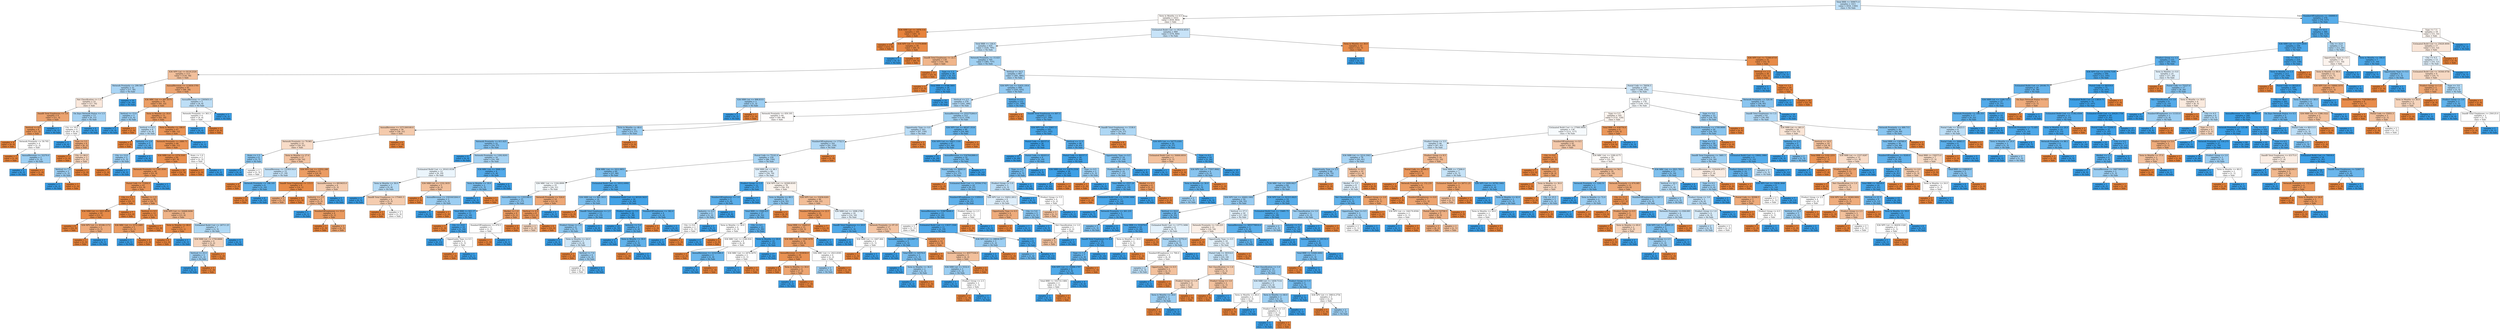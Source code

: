 digraph Tree {
node [shape=box, style="filled", color="black"] ;
0 [label="Total BRR <= 509671.0\nsamples = 1411\nvalue = [918, 1340]\nclass = No Sale", fillcolor="#399de550"] ;
1 [label="Term in Months <= 0.5\nsamples = 1033\nvalue = [839, 803]\nclass = Sale", fillcolor="#e581390b"] ;
0 -> 1 [labeldistance=2.5, labelangle=45, headlabel="True"] ;
2 [label="X36 NRR List <= 1878.114\nsamples = 165\nvalue = [261, 3]\nclass = Sale", fillcolor="#e58139fc"] ;
1 -> 2 ;
3 [label="samples = 135\nvalue = [212, 0]\nclass = Sale", fillcolor="#e58139ff"] ;
2 -> 3 ;
4 [label="X36 NPV List <= 11379.8008\nsamples = 30\nvalue = [49, 3]\nclass = Sale", fillcolor="#e58139ef"] ;
2 -> 4 ;
5 [label="samples = 1\nvalue = [0, 3]\nclass = No Sale", fillcolor="#399de5ff"] ;
4 -> 5 ;
6 [label="samples = 29\nvalue = [49, 0]\nclass = Sale", fillcolor="#e58139ff"] ;
4 -> 6 ;
7 [label="Estimated Build Cost <= 95314.4531\nsamples = 868\nvalue = [578, 800]\nclass = No Sale", fillcolor="#399de547"] ;
1 -> 7 ;
8 [label="Total BRR <= 136.0\nsamples = 835\nvalue = [526, 795]\nclass = No Sale", fillcolor="#399de556"] ;
7 -> 8 ;
9 [label="DandB Total Employees <= 22.5\nsamples = 130\nvalue = [141, 58]\nclass = Sale", fillcolor="#e5813996"] ;
8 -> 9 ;
10 [label="X36 NPV List <= 8119.2324\nsamples = 113\nvalue = [116, 58]\nclass = Sale", fillcolor="#e581397f"] ;
9 -> 10 ;
11 [label="Network Proximity <= 299.505\nsamples = 32\nvalue = [17, 30]\nclass = No Sale", fillcolor="#399de56e"] ;
10 -> 11 ;
12 [label="Net Classification <= 1.5\nsamples = 22\nvalue = [17, 14]\nclass = Sale", fillcolor="#e581392d"] ;
11 -> 12 ;
13 [label="DandB Total Employees <= 3.0\nsamples = 9\nvalue = [11, 3]\nclass = Sale", fillcolor="#e58139b9"] ;
12 -> 13 ;
14 [label="Vertical <= 8.0\nsamples = 8\nvalue = [11, 2]\nclass = Sale", fillcolor="#e58139d1"] ;
13 -> 14 ;
15 [label="samples = 4\nvalue = [9, 0]\nclass = Sale", fillcolor="#e58139ff"] ;
14 -> 15 ;
16 [label="Network Proximity <= 59.705\nsamples = 4\nvalue = [2, 2]\nclass = Sale", fillcolor="#e5813900"] ;
14 -> 16 ;
17 [label="samples = 1\nvalue = [1, 0]\nclass = Sale", fillcolor="#e58139ff"] ;
16 -> 17 ;
18 [label="AnnualRevenue <= 32270.0\nsamples = 3\nvalue = [1, 2]\nclass = No Sale", fillcolor="#399de57f"] ;
16 -> 18 ;
19 [label="samples = 2\nvalue = [0, 2]\nclass = No Sale", fillcolor="#399de5ff"] ;
18 -> 19 ;
20 [label="samples = 1\nvalue = [1, 0]\nclass = Sale", fillcolor="#e58139ff"] ;
18 -> 20 ;
21 [label="samples = 1\nvalue = [0, 1]\nclass = No Sale", fillcolor="#399de5ff"] ;
13 -> 21 ;
22 [label="On Zayo Network Status <= 1.5\nsamples = 13\nvalue = [6, 11]\nclass = No Sale", fillcolor="#399de574"] ;
12 -> 22 ;
23 [label="City <= 18.0\nsamples = 9\nvalue = [6, 6]\nclass = Sale", fillcolor="#e5813900"] ;
22 -> 23 ;
24 [label="samples = 3\nvalue = [0, 4]\nclass = No Sale", fillcolor="#399de5ff"] ;
23 -> 24 ;
25 [label="Type <= 3.5\nsamples = 6\nvalue = [6, 2]\nclass = Sale", fillcolor="#e58139aa"] ;
23 -> 25 ;
26 [label="samples = 3\nvalue = [3, 0]\nclass = Sale", fillcolor="#e58139ff"] ;
25 -> 26 ;
27 [label="City <= 66.0\nsamples = 3\nvalue = [3, 2]\nclass = Sale", fillcolor="#e5813955"] ;
25 -> 27 ;
28 [label="Vertical <= 7.5\nsamples = 2\nvalue = [1, 2]\nclass = No Sale", fillcolor="#399de57f"] ;
27 -> 28 ;
29 [label="samples = 1\nvalue = [0, 2]\nclass = No Sale", fillcolor="#399de5ff"] ;
28 -> 29 ;
30 [label="samples = 1\nvalue = [1, 0]\nclass = Sale", fillcolor="#e58139ff"] ;
28 -> 30 ;
31 [label="samples = 1\nvalue = [2, 0]\nclass = Sale", fillcolor="#e58139ff"] ;
27 -> 31 ;
32 [label="samples = 4\nvalue = [0, 5]\nclass = No Sale", fillcolor="#399de5ff"] ;
22 -> 32 ;
33 [label="samples = 10\nvalue = [0, 16]\nclass = No Sale", fillcolor="#399de5ff"] ;
11 -> 33 ;
34 [label="AnnualRevenue <= 113830.5781\nsamples = 81\nvalue = [99, 28]\nclass = Sale", fillcolor="#e58139b7"] ;
10 -> 34 ;
35 [label="X36 MRC List <= 697.4575\nsamples = 76\nvalue = [95, 22]\nclass = Sale", fillcolor="#e58139c4"] ;
34 -> 35 ;
36 [label="Vertical <= 15.0\nsamples = 3\nvalue = [2, 4]\nclass = No Sale", fillcolor="#399de57f"] ;
35 -> 36 ;
37 [label="samples = 2\nvalue = [0, 4]\nclass = No Sale", fillcolor="#399de5ff"] ;
36 -> 37 ;
38 [label="samples = 1\nvalue = [2, 0]\nclass = Sale", fillcolor="#e58139ff"] ;
36 -> 38 ;
39 [label="Term in Months <= 18.0\nsamples = 73\nvalue = [93, 18]\nclass = Sale", fillcolor="#e58139ce"] ;
35 -> 39 ;
40 [label="Vertical <= 6.5\nsamples = 6\nvalue = [4, 6]\nclass = No Sale", fillcolor="#399de555"] ;
39 -> 40 ;
41 [label="samples = 1\nvalue = [3, 0]\nclass = Sale", fillcolor="#e58139ff"] ;
40 -> 41 ;
42 [label="Industry <= 1.0\nsamples = 5\nvalue = [1, 6]\nclass = No Sale", fillcolor="#399de5d4"] ;
40 -> 42 ;
43 [label="City <= 12.0\nsamples = 2\nvalue = [1, 2]\nclass = No Sale", fillcolor="#399de57f"] ;
42 -> 43 ;
44 [label="samples = 1\nvalue = [1, 0]\nclass = Sale", fillcolor="#e58139ff"] ;
43 -> 44 ;
45 [label="samples = 1\nvalue = [0, 2]\nclass = No Sale", fillcolor="#399de5ff"] ;
43 -> 45 ;
46 [label="samples = 3\nvalue = [0, 4]\nclass = No Sale", fillcolor="#399de5ff"] ;
42 -> 46 ;
47 [label="Term in Months <= 180.0\nsamples = 67\nvalue = [89, 12]\nclass = Sale", fillcolor="#e58139dd"] ;
39 -> 47 ;
48 [label="Network Proximity <= 2480.71\nsamples = 66\nvalue = [89, 11]\nclass = Sale", fillcolor="#e58139df"] ;
47 -> 48 ;
49 [label="X36 NRR List <= 2374.5161\nsamples = 64\nvalue = [87, 9]\nclass = Sale", fillcolor="#e58139e5"] ;
48 -> 49 ;
50 [label="Network Proximity <= 1341.8301\nsamples = 44\nvalue = [55, 9]\nclass = Sale", fillcolor="#e58139d5"] ;
49 -> 50 ;
51 [label="Postal Code <= 75204.0\nsamples = 43\nvalue = [55, 8]\nclass = Sale", fillcolor="#e58139da"] ;
50 -> 51 ;
52 [label="City <= 2.5\nsamples = 17\nvalue = [25, 1]\nclass = Sale", fillcolor="#e58139f5"] ;
51 -> 52 ;
53 [label="X36 NRR List <= 1621.8936\nsamples = 10\nvalue = [13, 1]\nclass = Sale", fillcolor="#e58139eb"] ;
52 -> 53 ;
54 [label="samples = 8\nvalue = [10, 0]\nclass = Sale", fillcolor="#e58139ff"] ;
53 -> 54 ;
55 [label="X36 NPV List <= 45186.1172\nsamples = 2\nvalue = [3, 1]\nclass = Sale", fillcolor="#e58139aa"] ;
53 -> 55 ;
56 [label="samples = 1\nvalue = [3, 0]\nclass = Sale", fillcolor="#e58139ff"] ;
55 -> 56 ;
57 [label="samples = 1\nvalue = [0, 1]\nclass = No Sale", fillcolor="#399de5ff"] ;
55 -> 57 ;
58 [label="samples = 7\nvalue = [12, 0]\nclass = Sale", fillcolor="#e58139ff"] ;
52 -> 58 ;
59 [label="Market <= 1.5\nsamples = 26\nvalue = [30, 7]\nclass = Sale", fillcolor="#e58139c4"] ;
51 -> 59 ;
60 [label="Vertical <= 9.5\nsamples = 12\nvalue = [15, 1]\nclass = Sale", fillcolor="#e58139ee"] ;
59 -> 60 ;
61 [label="X36 MRC List <= 2572.2485\nsamples = 5\nvalue = [5, 1]\nclass = Sale", fillcolor="#e58139cc"] ;
60 -> 61 ;
62 [label="samples = 1\nvalue = [0, 1]\nclass = No Sale", fillcolor="#399de5ff"] ;
61 -> 62 ;
63 [label="samples = 4\nvalue = [5, 0]\nclass = Sale", fillcolor="#e58139ff"] ;
61 -> 63 ;
64 [label="samples = 7\nvalue = [10, 0]\nclass = Sale", fillcolor="#e58139ff"] ;
60 -> 64 ;
65 [label="X36 NPV List <= 24468.8496\nsamples = 14\nvalue = [15, 6]\nclass = Sale", fillcolor="#e5813999"] ;
59 -> 65 ;
66 [label="Term in Months <= 48.0\nsamples = 7\nvalue = [12, 1]\nclass = Sale", fillcolor="#e58139ea"] ;
65 -> 66 ;
67 [label="samples = 6\nvalue = [12, 0]\nclass = Sale", fillcolor="#e58139ff"] ;
66 -> 67 ;
68 [label="samples = 1\nvalue = [0, 1]\nclass = No Sale", fillcolor="#399de5ff"] ;
66 -> 68 ;
69 [label="Estimated Build Cost <= 26711.25\nsamples = 7\nvalue = [3, 5]\nclass = No Sale", fillcolor="#399de566"] ;
65 -> 69 ;
70 [label="X36 NRR List <= 1750.6666\nsamples = 4\nvalue = [3, 2]\nclass = Sale", fillcolor="#e5813955"] ;
69 -> 70 ;
71 [label="Vertical <= 25.5\nsamples = 3\nvalue = [1, 2]\nclass = No Sale", fillcolor="#399de57f"] ;
70 -> 71 ;
72 [label="samples = 2\nvalue = [0, 2]\nclass = No Sale", fillcolor="#399de5ff"] ;
71 -> 72 ;
73 [label="samples = 1\nvalue = [1, 0]\nclass = Sale", fillcolor="#e58139ff"] ;
71 -> 73 ;
74 [label="samples = 1\nvalue = [2, 0]\nclass = Sale", fillcolor="#e58139ff"] ;
70 -> 74 ;
75 [label="samples = 3\nvalue = [0, 3]\nclass = No Sale", fillcolor="#399de5ff"] ;
69 -> 75 ;
76 [label="samples = 1\nvalue = [0, 1]\nclass = No Sale", fillcolor="#399de5ff"] ;
50 -> 76 ;
77 [label="samples = 20\nvalue = [32, 0]\nclass = Sale", fillcolor="#e58139ff"] ;
49 -> 77 ;
78 [label="State <= 1.0\nsamples = 2\nvalue = [2, 2]\nclass = Sale", fillcolor="#e5813900"] ;
48 -> 78 ;
79 [label="samples = 1\nvalue = [2, 0]\nclass = Sale", fillcolor="#e58139ff"] ;
78 -> 79 ;
80 [label="samples = 1\nvalue = [0, 2]\nclass = No Sale", fillcolor="#399de5ff"] ;
78 -> 80 ;
81 [label="samples = 1\nvalue = [0, 1]\nclass = No Sale", fillcolor="#399de5ff"] ;
47 -> 81 ;
82 [label="AnnualRevenue <= 2305651.0\nsamples = 5\nvalue = [4, 6]\nclass = No Sale", fillcolor="#399de555"] ;
34 -> 82 ;
83 [label="Network Proximity <= 363.3\nsamples = 4\nvalue = [4, 4]\nclass = Sale", fillcolor="#e5813900"] ;
82 -> 83 ;
84 [label="samples = 1\nvalue = [0, 4]\nclass = No Sale", fillcolor="#399de5ff"] ;
83 -> 84 ;
85 [label="samples = 3\nvalue = [4, 0]\nclass = Sale", fillcolor="#e58139ff"] ;
83 -> 85 ;
86 [label="samples = 1\nvalue = [0, 2]\nclass = No Sale", fillcolor="#399de5ff"] ;
82 -> 86 ;
87 [label="samples = 17\nvalue = [25, 0]\nclass = Sale", fillcolor="#e58139ff"] ;
9 -> 87 ;
88 [label="Network Proximity <= 15.025\nsamples = 705\nvalue = [385, 737]\nclass = No Sale", fillcolor="#399de57a"] ;
8 -> 88 ;
89 [label="Type <= 1.5\nsamples = 38\nvalue = [4, 52]\nclass = No Sale", fillcolor="#399de5eb"] ;
88 -> 89 ;
90 [label="samples = 2\nvalue = [3, 0]\nclass = Sale", fillcolor="#e58139ff"] ;
89 -> 90 ;
91 [label="Total BRR <= 6788.5601\nsamples = 36\nvalue = [1, 52]\nclass = No Sale", fillcolor="#399de5fa"] ;
89 -> 91 ;
92 [label="X36 NRR List <= 998.8333\nsamples = 3\nvalue = [1, 2]\nclass = No Sale", fillcolor="#399de57f"] ;
91 -> 92 ;
93 [label="samples = 2\nvalue = [0, 2]\nclass = No Sale", fillcolor="#399de5ff"] ;
92 -> 93 ;
94 [label="samples = 1\nvalue = [1, 0]\nclass = Sale", fillcolor="#e58139ff"] ;
92 -> 94 ;
95 [label="samples = 33\nvalue = [0, 50]\nclass = No Sale", fillcolor="#399de5ff"] ;
91 -> 95 ;
96 [label="Vertical <= 16.5\nsamples = 667\nvalue = [381, 685]\nclass = No Sale", fillcolor="#399de571"] ;
88 -> 96 ;
97 [label="X36 NPV List <= 52431.1914\nsamples = 408\nvalue = [193, 435]\nclass = No Sale", fillcolor="#399de58e"] ;
96 -> 97 ;
98 [label="Vertical <= 2.5\nsamples = 276\nvalue = [162, 266]\nclass = No Sale", fillcolor="#399de564"] ;
97 -> 98 ;
99 [label="Network Proximity <= 459.195\nsamples = 64\nvalue = [49, 48]\nclass = Sale", fillcolor="#e5813905"] ;
98 -> 99 ;
100 [label="AnnualRevenue <= 2371260160.0\nsamples = 39\nvalue = [36, 21]\nclass = Sale", fillcolor="#e581396a"] ;
99 -> 100 ;
101 [label="Network Proximity <= 79.965\nsamples = 33\nvalue = [29, 21]\nclass = Sale", fillcolor="#e5813946"] ;
100 -> 101 ;
102 [label="State <= 1.5\nsamples = 6\nvalue = [3, 7]\nclass = No Sale", fillcolor="#399de592"] ;
101 -> 102 ;
103 [label="samples = 4\nvalue = [0, 4]\nclass = No Sale", fillcolor="#399de5ff"] ;
102 -> 103 ;
104 [label="samples = 2\nvalue = [3, 3]\nclass = Sale", fillcolor="#e5813900"] ;
102 -> 104 ;
105 [label="Term in Months <= 27.0\nsamples = 27\nvalue = [26, 14]\nclass = Sale", fillcolor="#e5813976"] ;
101 -> 105 ;
106 [label="AnnualRevenue <= 12193116.0\nsamples = 12\nvalue = [7, 10]\nclass = No Sale", fillcolor="#399de54d"] ;
105 -> 106 ;
107 [label="samples = 4\nvalue = [5, 0]\nclass = Sale", fillcolor="#e58139ff"] ;
106 -> 107 ;
108 [label="Network Proximity <= 186.105\nsamples = 8\nvalue = [2, 10]\nclass = No Sale", fillcolor="#399de5cc"] ;
106 -> 108 ;
109 [label="samples = 2\nvalue = [2, 0]\nclass = Sale", fillcolor="#e58139ff"] ;
108 -> 109 ;
110 [label="samples = 6\nvalue = [0, 10]\nclass = No Sale", fillcolor="#399de5ff"] ;
108 -> 110 ;
111 [label="X36 NPV List <= 13552.248\nsamples = 15\nvalue = [19, 4]\nclass = Sale", fillcolor="#e58139c9"] ;
105 -> 111 ;
112 [label="DandB Total Employees <= 115.5\nsamples = 9\nvalue = [14, 1]\nclass = Sale", fillcolor="#e58139ed"] ;
111 -> 112 ;
113 [label="samples = 3\nvalue = [3, 1]\nclass = Sale", fillcolor="#e58139aa"] ;
112 -> 113 ;
114 [label="samples = 6\nvalue = [11, 0]\nclass = Sale", fillcolor="#e58139ff"] ;
112 -> 114 ;
115 [label="AnnualRevenue <= 6819435.0\nsamples = 6\nvalue = [5, 3]\nclass = Sale", fillcolor="#e5813966"] ;
111 -> 115 ;
116 [label="Industry <= 1.5\nsamples = 5\nvalue = [5, 2]\nclass = Sale", fillcolor="#e5813999"] ;
115 -> 116 ;
117 [label="samples = 1\nvalue = [0, 1]\nclass = No Sale", fillcolor="#399de5ff"] ;
116 -> 117 ;
118 [label="NumberOfEmployees <= 15.0\nsamples = 4\nvalue = [5, 1]\nclass = Sale", fillcolor="#e58139cc"] ;
116 -> 118 ;
119 [label="samples = 1\nvalue = [1, 0]\nclass = Sale", fillcolor="#e58139ff"] ;
118 -> 119 ;
120 [label="samples = 3\nvalue = [4, 1]\nclass = Sale", fillcolor="#e58139bf"] ;
118 -> 120 ;
121 [label="samples = 1\nvalue = [0, 1]\nclass = No Sale", fillcolor="#399de5ff"] ;
115 -> 121 ;
122 [label="samples = 6\nvalue = [7, 0]\nclass = Sale", fillcolor="#e58139ff"] ;
100 -> 122 ;
123 [label="Term in Months <= 48.0\nsamples = 25\nvalue = [13, 27]\nclass = No Sale", fillcolor="#399de584"] ;
99 -> 123 ;
124 [label="Network Proximity <= 611.625\nsamples = 22\nvalue = [10, 27]\nclass = No Sale", fillcolor="#399de5a1"] ;
123 -> 124 ;
125 [label="samples = 6\nvalue = [0, 9]\nclass = No Sale", fillcolor="#399de5ff"] ;
124 -> 125 ;
126 [label="Network Proximity <= 1292.8201\nsamples = 16\nvalue = [10, 18]\nclass = No Sale", fillcolor="#399de571"] ;
124 -> 126 ;
127 [label="Estimated Build Cost <= 29163.9336\nsamples = 12\nvalue = [9, 10]\nclass = No Sale", fillcolor="#399de519"] ;
126 -> 127 ;
128 [label="Term in Months <= 30.0\nsamples = 7\nvalue = [5, 8]\nclass = No Sale", fillcolor="#399de560"] ;
127 -> 128 ;
129 [label="samples = 3\nvalue = [0, 5]\nclass = No Sale", fillcolor="#399de5ff"] ;
128 -> 129 ;
130 [label="DandB Total Employees <= 175401.5\nsamples = 4\nvalue = [5, 3]\nclass = Sale", fillcolor="#e5813966"] ;
128 -> 130 ;
131 [label="samples = 1\nvalue = [2, 0]\nclass = Sale", fillcolor="#e58139ff"] ;
130 -> 131 ;
132 [label="samples = 3\nvalue = [3, 3]\nclass = Sale", fillcolor="#e5813900"] ;
130 -> 132 ;
133 [label="X36 NRR List <= 1332.3035\nsamples = 5\nvalue = [4, 2]\nclass = Sale", fillcolor="#e581397f"] ;
127 -> 133 ;
134 [label="samples = 2\nvalue = [3, 0]\nclass = Sale", fillcolor="#e58139ff"] ;
133 -> 134 ;
135 [label="AnnualRevenue <= 2301643264.0\nsamples = 3\nvalue = [1, 2]\nclass = No Sale", fillcolor="#399de57f"] ;
133 -> 135 ;
136 [label="samples = 2\nvalue = [0, 2]\nclass = No Sale", fillcolor="#399de5ff"] ;
135 -> 136 ;
137 [label="samples = 1\nvalue = [1, 0]\nclass = Sale", fillcolor="#e58139ff"] ;
135 -> 137 ;
138 [label="X36 MRC List <= 3068.124\nsamples = 4\nvalue = [1, 8]\nclass = No Sale", fillcolor="#399de5df"] ;
126 -> 138 ;
139 [label="Term in Months <= 18.0\nsamples = 2\nvalue = [1, 3]\nclass = No Sale", fillcolor="#399de5aa"] ;
138 -> 139 ;
140 [label="samples = 1\nvalue = [0, 3]\nclass = No Sale", fillcolor="#399de5ff"] ;
139 -> 140 ;
141 [label="samples = 1\nvalue = [1, 0]\nclass = Sale", fillcolor="#e58139ff"] ;
139 -> 141 ;
142 [label="samples = 2\nvalue = [0, 5]\nclass = No Sale", fillcolor="#399de5ff"] ;
138 -> 142 ;
143 [label="samples = 3\nvalue = [3, 0]\nclass = Sale", fillcolor="#e58139ff"] ;
123 -> 143 ;
144 [label="AnnualRevenue <= 255275264.0\nsamples = 212\nvalue = [113, 218]\nclass = No Sale", fillcolor="#399de57b"] ;
98 -> 144 ;
145 [label="Opportunity Type <= 4.0\nsamples = 163\nvalue = [97, 150]\nclass = No Sale", fillcolor="#399de55a"] ;
144 -> 145 ;
146 [label="NumberOfEmployees <= 1732.5\nsamples = 161\nvalue = [91, 150]\nclass = No Sale", fillcolor="#399de564"] ;
145 -> 146 ;
147 [label="Postal Code <= 75141.0\nsamples = 159\nvalue = [86, 150]\nclass = No Sale", fillcolor="#399de56d"] ;
146 -> 147 ;
148 [label="X36 MRC List <= 1612.9851\nsamples = 69\nvalue = [27, 80]\nclass = No Sale", fillcolor="#399de5a9"] ;
147 -> 148 ;
149 [label="X36 MRC List <= 1104.8999\nsamples = 25\nvalue = [20, 21]\nclass = No Sale", fillcolor="#399de50c"] ;
148 -> 149 ;
150 [label="AnnualRevenue <= 1355340.0\nsamples = 15\nvalue = [7, 17]\nclass = No Sale", fillcolor="#399de596"] ;
149 -> 150 ;
151 [label="Total BRR <= 921.17\nsamples = 11\nvalue = [2, 16]\nclass = No Sale", fillcolor="#399de5df"] ;
150 -> 151 ;
152 [label="samples = 1\nvalue = [1, 0]\nclass = Sale", fillcolor="#e58139ff"] ;
151 -> 152 ;
153 [label="City <= 15.0\nsamples = 10\nvalue = [1, 16]\nclass = No Sale", fillcolor="#399de5ef"] ;
151 -> 153 ;
154 [label="samples = 8\nvalue = [0, 15]\nclass = No Sale", fillcolor="#399de5ff"] ;
153 -> 154 ;
155 [label="Opportunity Type <= 0.5\nsamples = 2\nvalue = [1, 1]\nclass = Sale", fillcolor="#e5813900"] ;
153 -> 155 ;
156 [label="samples = 1\nvalue = [1, 0]\nclass = Sale", fillcolor="#e58139ff"] ;
155 -> 156 ;
157 [label="samples = 1\nvalue = [0, 1]\nclass = No Sale", fillcolor="#399de5ff"] ;
155 -> 157 ;
158 [label="Market <= 1.0\nsamples = 4\nvalue = [5, 1]\nclass = Sale", fillcolor="#e58139cc"] ;
150 -> 158 ;
159 [label="NumberOfEmployees <= 479.5\nsamples = 2\nvalue = [1, 1]\nclass = Sale", fillcolor="#e5813900"] ;
158 -> 159 ;
160 [label="samples = 1\nvalue = [1, 0]\nclass = Sale", fillcolor="#e58139ff"] ;
159 -> 160 ;
161 [label="samples = 1\nvalue = [0, 1]\nclass = No Sale", fillcolor="#399de5ff"] ;
159 -> 161 ;
162 [label="samples = 2\nvalue = [4, 0]\nclass = Sale", fillcolor="#e58139ff"] ;
158 -> 162 ;
163 [label="Network Proximity <= 524.0\nsamples = 10\nvalue = [13, 4]\nclass = Sale", fillcolor="#e58139b1"] ;
149 -> 163 ;
164 [label="Vertical <= 4.5\nsamples = 8\nvalue = [13, 2]\nclass = Sale", fillcolor="#e58139d8"] ;
163 -> 164 ;
165 [label="samples = 2\nvalue = [3, 2]\nclass = Sale", fillcolor="#e5813955"] ;
164 -> 165 ;
166 [label="samples = 6\nvalue = [10, 0]\nclass = Sale", fillcolor="#e58139ff"] ;
164 -> 166 ;
167 [label="samples = 2\nvalue = [0, 2]\nclass = No Sale", fillcolor="#399de5ff"] ;
163 -> 167 ;
168 [label="Estimated Build Cost <= 18312.6992\nsamples = 44\nvalue = [7, 59]\nclass = No Sale", fillcolor="#399de5e1"] ;
148 -> 168 ;
169 [label="X36 NRR List <= 965.3015\nsamples = 14\nvalue = [5, 15]\nclass = No Sale", fillcolor="#399de5aa"] ;
168 -> 169 ;
170 [label="samples = 1\nvalue = [2, 0]\nclass = Sale", fillcolor="#e58139ff"] ;
169 -> 170 ;
171 [label="DandB Total Employees <= 2.5\nsamples = 13\nvalue = [3, 15]\nclass = No Sale", fillcolor="#399de5cc"] ;
169 -> 171 ;
172 [label="Product Group <= 1.5\nsamples = 8\nvalue = [3, 7]\nclass = No Sale", fillcolor="#399de592"] ;
171 -> 172 ;
173 [label="samples = 3\nvalue = [0, 3]\nclass = No Sale", fillcolor="#399de5ff"] ;
172 -> 173 ;
174 [label="Term in Months <= 24.0\nsamples = 5\nvalue = [3, 4]\nclass = No Sale", fillcolor="#399de540"] ;
172 -> 174 ;
175 [label="samples = 1\nvalue = [1, 0]\nclass = Sale", fillcolor="#e58139ff"] ;
174 -> 175 ;
176 [label="Vertical <= 7.0\nsamples = 4\nvalue = [2, 4]\nclass = No Sale", fillcolor="#399de57f"] ;
174 -> 176 ;
177 [label="samples = 2\nvalue = [2, 2]\nclass = Sale", fillcolor="#e5813900"] ;
176 -> 177 ;
178 [label="samples = 2\nvalue = [0, 2]\nclass = No Sale", fillcolor="#399de5ff"] ;
176 -> 178 ;
179 [label="samples = 5\nvalue = [0, 8]\nclass = No Sale", fillcolor="#399de5ff"] ;
171 -> 179 ;
180 [label="Estimated Build Cost <= 40320.5625\nsamples = 30\nvalue = [2, 44]\nclass = No Sale", fillcolor="#399de5f3"] ;
168 -> 180 ;
181 [label="Product Group <= 3.5\nsamples = 26\nvalue = [1, 38]\nclass = No Sale", fillcolor="#399de5f8"] ;
180 -> 181 ;
182 [label="samples = 22\nvalue = [0, 32]\nclass = No Sale", fillcolor="#399de5ff"] ;
181 -> 182 ;
183 [label="Industry <= 5.0\nsamples = 4\nvalue = [1, 6]\nclass = No Sale", fillcolor="#399de5d4"] ;
181 -> 183 ;
184 [label="samples = 1\nvalue = [0, 1]\nclass = No Sale", fillcolor="#399de5ff"] ;
183 -> 184 ;
185 [label="Term in Months <= 30.0\nsamples = 3\nvalue = [1, 5]\nclass = No Sale", fillcolor="#399de5cc"] ;
183 -> 185 ;
186 [label="samples = 1\nvalue = [1, 0]\nclass = Sale", fillcolor="#e58139ff"] ;
185 -> 186 ;
187 [label="samples = 2\nvalue = [0, 5]\nclass = No Sale", fillcolor="#399de5ff"] ;
185 -> 187 ;
188 [label="NumberOfEmployees <= 382.0\nsamples = 4\nvalue = [1, 6]\nclass = No Sale", fillcolor="#399de5d4"] ;
180 -> 188 ;
189 [label="samples = 1\nvalue = [1, 0]\nclass = Sale", fillcolor="#e58139ff"] ;
188 -> 189 ;
190 [label="samples = 3\nvalue = [0, 6]\nclass = No Sale", fillcolor="#399de5ff"] ;
188 -> 190 ;
191 [label="X36 NRR List <= 46.1\nsamples = 90\nvalue = [59, 70]\nclass = No Sale", fillcolor="#399de528"] ;
147 -> 191 ;
192 [label="Product Group <= 1.5\nsamples = 12\nvalue = [1, 17]\nclass = No Sale", fillcolor="#399de5f0"] ;
191 -> 192 ;
193 [label="NumberOfEmployees <= 1.0\nsamples = 5\nvalue = [1, 6]\nclass = No Sale", fillcolor="#399de5d4"] ;
192 -> 193 ;
194 [label="Industry <= 4.5\nsamples = 3\nvalue = [1, 2]\nclass = No Sale", fillcolor="#399de57f"] ;
193 -> 194 ;
195 [label="City <= 8.0\nsamples = 2\nvalue = [1, 1]\nclass = Sale", fillcolor="#e5813900"] ;
194 -> 195 ;
196 [label="samples = 1\nvalue = [0, 1]\nclass = No Sale", fillcolor="#399de5ff"] ;
195 -> 196 ;
197 [label="samples = 1\nvalue = [1, 0]\nclass = Sale", fillcolor="#e58139ff"] ;
195 -> 197 ;
198 [label="samples = 1\nvalue = [0, 1]\nclass = No Sale", fillcolor="#399de5ff"] ;
194 -> 198 ;
199 [label="samples = 2\nvalue = [0, 4]\nclass = No Sale", fillcolor="#399de5ff"] ;
193 -> 199 ;
200 [label="samples = 7\nvalue = [0, 11]\nclass = No Sale", fillcolor="#399de5ff"] ;
192 -> 200 ;
201 [label="X36 NPV List <= 24369.8105\nsamples = 78\nvalue = [58, 53]\nclass = Sale", fillcolor="#e5813916"] ;
191 -> 201 ;
202 [label="Term in Months <= 49.5\nsamples = 32\nvalue = [14, 32]\nclass = No Sale", fillcolor="#399de58f"] ;
201 -> 202 ;
203 [label="Total BRR <= 2508.425\nsamples = 27\nvalue = [8, 32]\nclass = No Sale", fillcolor="#399de5bf"] ;
202 -> 203 ;
204 [label="Term in Months <= 30.0\nsamples = 4\nvalue = [3, 3]\nclass = Sale", fillcolor="#e5813900"] ;
203 -> 204 ;
205 [label="samples = 2\nvalue = [0, 3]\nclass = No Sale", fillcolor="#399de5ff"] ;
204 -> 205 ;
206 [label="samples = 2\nvalue = [3, 0]\nclass = Sale", fillcolor="#e58139ff"] ;
204 -> 206 ;
207 [label="City <= 4.5\nsamples = 23\nvalue = [5, 29]\nclass = No Sale", fillcolor="#399de5d3"] ;
203 -> 207 ;
208 [label="X36 MRC List <= 2180.916\nsamples = 4\nvalue = [4, 4]\nclass = Sale", fillcolor="#e5813900"] ;
207 -> 208 ;
209 [label="samples = 2\nvalue = [3, 0]\nclass = Sale", fillcolor="#e58139ff"] ;
208 -> 209 ;
210 [label="AnnualRevenue <= 22323384.0\nsamples = 2\nvalue = [1, 4]\nclass = No Sale", fillcolor="#399de5bf"] ;
208 -> 210 ;
211 [label="samples = 1\nvalue = [0, 4]\nclass = No Sale", fillcolor="#399de5ff"] ;
210 -> 211 ;
212 [label="samples = 1\nvalue = [1, 0]\nclass = Sale", fillcolor="#e58139ff"] ;
210 -> 212 ;
213 [label="Term in Months <= 18.0\nsamples = 19\nvalue = [1, 25]\nclass = No Sale", fillcolor="#399de5f5"] ;
207 -> 213 ;
214 [label="X36 MRC List <= 2474.5479\nsamples = 2\nvalue = [1, 1]\nclass = Sale", fillcolor="#e5813900"] ;
213 -> 214 ;
215 [label="samples = 1\nvalue = [0, 1]\nclass = No Sale", fillcolor="#399de5ff"] ;
214 -> 215 ;
216 [label="samples = 1\nvalue = [1, 0]\nclass = Sale", fillcolor="#e58139ff"] ;
214 -> 216 ;
217 [label="samples = 17\nvalue = [0, 24]\nclass = No Sale", fillcolor="#399de5ff"] ;
213 -> 217 ;
218 [label="samples = 5\nvalue = [6, 0]\nclass = Sale", fillcolor="#e58139ff"] ;
202 -> 218 ;
219 [label="X36 NPV List <= 33458.8281\nsamples = 46\nvalue = [44, 21]\nclass = Sale", fillcolor="#e5813985"] ;
201 -> 219 ;
220 [label="NumberOfEmployees <= 22.5\nsamples = 22\nvalue = [30, 5]\nclass = Sale", fillcolor="#e58139d4"] ;
219 -> 220 ;
221 [label="Total BRR <= 14643.0\nsamples = 15\nvalue = [18, 5]\nclass = Sale", fillcolor="#e58139b8"] ;
220 -> 221 ;
222 [label="X36 MRC List <= 1506.1678\nsamples = 14\nvalue = [18, 4]\nclass = Sale", fillcolor="#e58139c6"] ;
221 -> 222 ;
223 [label="AnnualRevenue <= 910936.0\nsamples = 10\nvalue = [16, 2]\nclass = Sale", fillcolor="#e58139df"] ;
222 -> 223 ;
224 [label="samples = 6\nvalue = [9, 0]\nclass = Sale", fillcolor="#e58139ff"] ;
223 -> 224 ;
225 [label="Term in Months <= 30.0\nsamples = 4\nvalue = [7, 2]\nclass = Sale", fillcolor="#e58139b6"] ;
223 -> 225 ;
226 [label="samples = 2\nvalue = [0, 2]\nclass = No Sale", fillcolor="#399de5ff"] ;
225 -> 226 ;
227 [label="samples = 2\nvalue = [7, 0]\nclass = Sale", fillcolor="#e58139ff"] ;
225 -> 227 ;
228 [label="X36 MRC List <= 2023.8395\nsamples = 4\nvalue = [2, 2]\nclass = Sale", fillcolor="#e5813900"] ;
222 -> 228 ;
229 [label="samples = 3\nvalue = [1, 2]\nclass = No Sale", fillcolor="#399de57f"] ;
228 -> 229 ;
230 [label="samples = 1\nvalue = [1, 0]\nclass = Sale", fillcolor="#e58139ff"] ;
228 -> 230 ;
231 [label="samples = 1\nvalue = [0, 1]\nclass = No Sale", fillcolor="#399de5ff"] ;
221 -> 231 ;
232 [label="samples = 7\nvalue = [12, 0]\nclass = Sale", fillcolor="#e58139ff"] ;
220 -> 232 ;
233 [label="X36 NRR List <= 1698.2786\nsamples = 24\nvalue = [14, 16]\nclass = No Sale", fillcolor="#399de520"] ;
219 -> 233 ;
234 [label="DandB Total Employees <= 20.0\nsamples = 7\nvalue = [1, 9]\nclass = No Sale", fillcolor="#399de5e3"] ;
233 -> 234 ;
235 [label="samples = 5\nvalue = [0, 8]\nclass = No Sale", fillcolor="#399de5ff"] ;
234 -> 235 ;
236 [label="X36 NRR List <= 1607.064\nsamples = 2\nvalue = [1, 1]\nclass = Sale", fillcolor="#e5813900"] ;
234 -> 236 ;
237 [label="samples = 1\nvalue = [1, 0]\nclass = Sale", fillcolor="#e58139ff"] ;
236 -> 237 ;
238 [label="samples = 1\nvalue = [0, 1]\nclass = No Sale", fillcolor="#399de5ff"] ;
236 -> 238 ;
239 [label="Network Proximity <= 97.19\nsamples = 17\nvalue = [13, 7]\nclass = Sale", fillcolor="#e5813976"] ;
233 -> 239 ;
240 [label="AnnualRevenue <= 4922897.5\nsamples = 5\nvalue = [1, 5]\nclass = No Sale", fillcolor="#399de5cc"] ;
239 -> 240 ;
241 [label="samples = 2\nvalue = [0, 2]\nclass = No Sale", fillcolor="#399de5ff"] ;
240 -> 241 ;
242 [label="Total BRR <= 44570.0\nsamples = 3\nvalue = [1, 3]\nclass = No Sale", fillcolor="#399de5aa"] ;
240 -> 242 ;
243 [label="samples = 1\nvalue = [0, 1]\nclass = No Sale", fillcolor="#399de5ff"] ;
242 -> 243 ;
244 [label="Term in Months <= 36.0\nsamples = 2\nvalue = [1, 2]\nclass = No Sale", fillcolor="#399de57f"] ;
242 -> 244 ;
245 [label="samples = 1\nvalue = [0, 2]\nclass = No Sale", fillcolor="#399de5ff"] ;
244 -> 245 ;
246 [label="samples = 1\nvalue = [1, 0]\nclass = Sale", fillcolor="#e58139ff"] ;
244 -> 246 ;
247 [label="Industry <= 7.5\nsamples = 12\nvalue = [12, 2]\nclass = Sale", fillcolor="#e58139d4"] ;
239 -> 247 ;
248 [label="samples = 7\nvalue = [8, 0]\nclass = Sale", fillcolor="#e58139ff"] ;
247 -> 248 ;
249 [label="AnnualRevenue <= 40577104.0\nsamples = 5\nvalue = [4, 2]\nclass = Sale", fillcolor="#e581397f"] ;
247 -> 249 ;
250 [label="X36 NRR List <= 5532.0\nsamples = 3\nvalue = [1, 2]\nclass = No Sale", fillcolor="#399de57f"] ;
249 -> 250 ;
251 [label="samples = 1\nvalue = [0, 1]\nclass = No Sale", fillcolor="#399de5ff"] ;
250 -> 251 ;
252 [label="Product Group <= 2.5\nsamples = 2\nvalue = [1, 1]\nclass = Sale", fillcolor="#e5813900"] ;
250 -> 252 ;
253 [label="samples = 1\nvalue = [1, 0]\nclass = Sale", fillcolor="#e58139ff"] ;
252 -> 253 ;
254 [label="samples = 1\nvalue = [0, 1]\nclass = No Sale", fillcolor="#399de5ff"] ;
252 -> 254 ;
255 [label="samples = 2\nvalue = [3, 0]\nclass = Sale", fillcolor="#e58139ff"] ;
249 -> 255 ;
256 [label="samples = 2\nvalue = [5, 0]\nclass = Sale", fillcolor="#e58139ff"] ;
146 -> 256 ;
257 [label="samples = 2\nvalue = [6, 0]\nclass = Sale", fillcolor="#e58139ff"] ;
145 -> 257 ;
258 [label="X36 NPV List <= 48167.3516\nsamples = 49\nvalue = [16, 68]\nclass = No Sale", fillcolor="#399de5c3"] ;
144 -> 258 ;
259 [label="X36 NPV List <= 16911.1191\nsamples = 47\nvalue = [11, 68]\nclass = No Sale", fillcolor="#399de5d6"] ;
258 -> 259 ;
260 [label="samples = 15\nvalue = [0, 29]\nclass = No Sale", fillcolor="#399de5ff"] ;
259 -> 260 ;
261 [label="AnnualRevenue <= 5347642880.0\nsamples = 32\nvalue = [11, 39]\nclass = No Sale", fillcolor="#399de5b7"] ;
259 -> 261 ;
262 [label="Postal Code <= 30063.0\nsamples = 25\nvalue = [11, 27]\nclass = No Sale", fillcolor="#399de597"] ;
261 -> 262 ;
263 [label="samples = 1\nvalue = [2, 0]\nclass = Sale", fillcolor="#e58139ff"] ;
262 -> 263 ;
264 [label="Estimated Build Cost <= 20594.5742\nsamples = 24\nvalue = [9, 27]\nclass = No Sale", fillcolor="#399de5aa"] ;
262 -> 264 ;
265 [label="NumberOfEmployees <= 11850.0\nsamples = 15\nvalue = [4, 21]\nclass = No Sale", fillcolor="#399de5ce"] ;
264 -> 265 ;
266 [label="AnnualRevenue <= 318678848.0\nsamples = 13\nvalue = [3, 20]\nclass = No Sale", fillcolor="#399de5d9"] ;
265 -> 266 ;
267 [label="samples = 2\nvalue = [1, 1]\nclass = Sale", fillcolor="#e5813900"] ;
266 -> 267 ;
268 [label="Estimated Build Cost <= 13037.1504\nsamples = 11\nvalue = [2, 19]\nclass = No Sale", fillcolor="#399de5e4"] ;
266 -> 268 ;
269 [label="X36 NPV List <= 20834.5977\nsamples = 3\nvalue = [1, 2]\nclass = No Sale", fillcolor="#399de57f"] ;
268 -> 269 ;
270 [label="samples = 2\nvalue = [0, 2]\nclass = No Sale", fillcolor="#399de5ff"] ;
269 -> 270 ;
271 [label="samples = 1\nvalue = [1, 0]\nclass = Sale", fillcolor="#e58139ff"] ;
269 -> 271 ;
272 [label="City <= 4.5\nsamples = 8\nvalue = [1, 17]\nclass = No Sale", fillcolor="#399de5f0"] ;
268 -> 272 ;
273 [label="samples = 3\nvalue = [1, 4]\nclass = No Sale", fillcolor="#399de5bf"] ;
272 -> 273 ;
274 [label="samples = 5\nvalue = [0, 13]\nclass = No Sale", fillcolor="#399de5ff"] ;
272 -> 274 ;
275 [label="Product Group <= 2.5\nsamples = 2\nvalue = [1, 1]\nclass = Sale", fillcolor="#e5813900"] ;
265 -> 275 ;
276 [label="samples = 1\nvalue = [1, 0]\nclass = Sale", fillcolor="#e58139ff"] ;
275 -> 276 ;
277 [label="samples = 1\nvalue = [0, 1]\nclass = No Sale", fillcolor="#399de5ff"] ;
275 -> 277 ;
278 [label="X36 NPV List <= 19452.2812\nsamples = 9\nvalue = [5, 6]\nclass = No Sale", fillcolor="#399de52a"] ;
264 -> 278 ;
279 [label="Opportunity Type <= 0.5\nsamples = 4\nvalue = [3, 1]\nclass = Sale", fillcolor="#e58139aa"] ;
278 -> 279 ;
280 [label="samples = 3\nvalue = [3, 0]\nclass = Sale", fillcolor="#e58139ff"] ;
279 -> 280 ;
281 [label="samples = 1\nvalue = [0, 1]\nclass = No Sale", fillcolor="#399de5ff"] ;
279 -> 281 ;
282 [label="City <= 5.0\nsamples = 5\nvalue = [2, 5]\nclass = No Sale", fillcolor="#399de599"] ;
278 -> 282 ;
283 [label="samples = 2\nvalue = [0, 3]\nclass = No Sale", fillcolor="#399de5ff"] ;
282 -> 283 ;
284 [label="Net Classification <= 1.0\nsamples = 3\nvalue = [2, 2]\nclass = Sale", fillcolor="#e5813900"] ;
282 -> 284 ;
285 [label="samples = 2\nvalue = [2, 1]\nclass = Sale", fillcolor="#e581397f"] ;
284 -> 285 ;
286 [label="samples = 1\nvalue = [0, 1]\nclass = No Sale", fillcolor="#399de5ff"] ;
284 -> 286 ;
287 [label="samples = 7\nvalue = [0, 12]\nclass = No Sale", fillcolor="#399de5ff"] ;
261 -> 287 ;
288 [label="samples = 2\nvalue = [5, 0]\nclass = Sale", fillcolor="#e58139ff"] ;
258 -> 288 ;
289 [label="Vertical <= 0.5\nsamples = 132\nvalue = [31, 169]\nclass = No Sale", fillcolor="#399de5d0"] ;
97 -> 289 ;
290 [label="samples = 4\nvalue = [4, 0]\nclass = Sale", fillcolor="#e58139ff"] ;
289 -> 290 ;
291 [label="DandB Total Employees <= 607.5\nsamples = 128\nvalue = [27, 169]\nclass = No Sale", fillcolor="#399de5d6"] ;
289 -> 291 ;
292 [label="X36 NPV List <= 55857.5\nsamples = 102\nvalue = [11, 142]\nclass = No Sale", fillcolor="#399de5eb"] ;
291 -> 292 ;
293 [label="Postal Code <= 80157.0\nsamples = 56\nvalue = [2, 79]\nclass = No Sale", fillcolor="#399de5f9"] ;
292 -> 293 ;
294 [label="samples = 47\nvalue = [0, 69]\nclass = No Sale", fillcolor="#399de5ff"] ;
293 -> 294 ;
295 [label="Postal Code <= 80203.0\nsamples = 9\nvalue = [2, 10]\nclass = No Sale", fillcolor="#399de5cc"] ;
293 -> 295 ;
296 [label="Type <= 0.5\nsamples = 7\nvalue = [2, 7]\nclass = No Sale", fillcolor="#399de5b6"] ;
295 -> 296 ;
297 [label="Product Group <= 1.0\nsamples = 5\nvalue = [2, 3]\nclass = No Sale", fillcolor="#399de555"] ;
296 -> 297 ;
298 [label="samples = 1\nvalue = [0, 1]\nclass = No Sale", fillcolor="#399de5ff"] ;
297 -> 298 ;
299 [label="Product Group <= 5.5\nsamples = 4\nvalue = [2, 2]\nclass = Sale", fillcolor="#e5813900"] ;
297 -> 299 ;
300 [label="samples = 3\nvalue = [2, 1]\nclass = Sale", fillcolor="#e581397f"] ;
299 -> 300 ;
301 [label="samples = 1\nvalue = [0, 1]\nclass = No Sale", fillcolor="#399de5ff"] ;
299 -> 301 ;
302 [label="samples = 2\nvalue = [0, 4]\nclass = No Sale", fillcolor="#399de5ff"] ;
296 -> 302 ;
303 [label="samples = 2\nvalue = [0, 3]\nclass = No Sale", fillcolor="#399de5ff"] ;
295 -> 303 ;
304 [label="Vertical <= 11.5\nsamples = 46\nvalue = [9, 63]\nclass = No Sale", fillcolor="#399de5db"] ;
292 -> 304 ;
305 [label="Postal Code <= 80157.5\nsamples = 28\nvalue = [2, 44]\nclass = No Sale", fillcolor="#399de5f3"] ;
304 -> 305 ;
306 [label="X36 NRR List <= 15474.2334\nsamples = 26\nvalue = [1, 42]\nclass = No Sale", fillcolor="#399de5f9"] ;
305 -> 306 ;
307 [label="samples = 25\nvalue = [0, 42]\nclass = No Sale", fillcolor="#399de5ff"] ;
306 -> 307 ;
308 [label="samples = 1\nvalue = [1, 0]\nclass = Sale", fillcolor="#e58139ff"] ;
306 -> 308 ;
309 [label="Type <= 0.5\nsamples = 2\nvalue = [1, 2]\nclass = No Sale", fillcolor="#399de57f"] ;
305 -> 309 ;
310 [label="samples = 1\nvalue = [1, 0]\nclass = Sale", fillcolor="#e58139ff"] ;
309 -> 310 ;
311 [label="samples = 1\nvalue = [0, 2]\nclass = No Sale", fillcolor="#399de5ff"] ;
309 -> 311 ;
312 [label="Opportunity Type <= 0.5\nsamples = 18\nvalue = [7, 19]\nclass = No Sale", fillcolor="#399de5a1"] ;
304 -> 312 ;
313 [label="Product Group <= 1.5\nsamples = 16\nvalue = [7, 15]\nclass = No Sale", fillcolor="#399de588"] ;
312 -> 313 ;
314 [label="Total BRR <= 2557.24\nsamples = 12\nvalue = [2, 14]\nclass = No Sale", fillcolor="#399de5db"] ;
313 -> 314 ;
315 [label="samples = 1\nvalue = [1, 0]\nclass = Sale", fillcolor="#e58139ff"] ;
314 -> 315 ;
316 [label="Estimated Build Cost <= 22590.3496\nsamples = 11\nvalue = [1, 14]\nclass = No Sale", fillcolor="#399de5ed"] ;
314 -> 316 ;
317 [label="samples = 6\nvalue = [0, 7]\nclass = No Sale", fillcolor="#399de5ff"] ;
316 -> 317 ;
318 [label="Network Proximity <= 261.235\nsamples = 5\nvalue = [1, 7]\nclass = No Sale", fillcolor="#399de5db"] ;
316 -> 318 ;
319 [label="samples = 3\nvalue = [1, 3]\nclass = No Sale", fillcolor="#399de5aa"] ;
318 -> 319 ;
320 [label="samples = 2\nvalue = [0, 4]\nclass = No Sale", fillcolor="#399de5ff"] ;
318 -> 320 ;
321 [label="Market <= 0.5\nsamples = 4\nvalue = [5, 1]\nclass = Sale", fillcolor="#e58139cc"] ;
313 -> 321 ;
322 [label="samples = 1\nvalue = [0, 1]\nclass = No Sale", fillcolor="#399de5ff"] ;
321 -> 322 ;
323 [label="samples = 3\nvalue = [5, 0]\nclass = Sale", fillcolor="#e58139ff"] ;
321 -> 323 ;
324 [label="samples = 2\nvalue = [0, 4]\nclass = No Sale", fillcolor="#399de5ff"] ;
312 -> 324 ;
325 [label="DandB Total Employees <= 1538.0\nsamples = 26\nvalue = [16, 27]\nclass = No Sale", fillcolor="#399de568"] ;
291 -> 325 ;
326 [label="samples = 6\nvalue = [12, 0]\nclass = Sale", fillcolor="#e58139ff"] ;
325 -> 326 ;
327 [label="X36 NPV List <= 54775.0391\nsamples = 20\nvalue = [4, 27]\nclass = No Sale", fillcolor="#399de5d9"] ;
325 -> 327 ;
328 [label="Estimated Build Cost <= 34464.6016\nsamples = 2\nvalue = [2, 1]\nclass = Sale", fillcolor="#e581397f"] ;
327 -> 328 ;
329 [label="samples = 1\nvalue = [0, 1]\nclass = No Sale", fillcolor="#399de5ff"] ;
328 -> 329 ;
330 [label="samples = 1\nvalue = [2, 0]\nclass = Sale", fillcolor="#e58139ff"] ;
328 -> 330 ;
331 [label="Type <= 0.5\nsamples = 18\nvalue = [2, 26]\nclass = No Sale", fillcolor="#399de5eb"] ;
327 -> 331 ;
332 [label="X36 NPV List <= 77057.9062\nsamples = 4\nvalue = [2, 5]\nclass = No Sale", fillcolor="#399de599"] ;
331 -> 332 ;
333 [label="Term in Months <= 30.0\nsamples = 3\nvalue = [1, 5]\nclass = No Sale", fillcolor="#399de5cc"] ;
332 -> 333 ;
334 [label="samples = 2\nvalue = [1, 2]\nclass = No Sale", fillcolor="#399de57f"] ;
333 -> 334 ;
335 [label="samples = 1\nvalue = [0, 3]\nclass = No Sale", fillcolor="#399de5ff"] ;
333 -> 335 ;
336 [label="samples = 1\nvalue = [1, 0]\nclass = Sale", fillcolor="#e58139ff"] ;
332 -> 336 ;
337 [label="samples = 14\nvalue = [0, 21]\nclass = No Sale", fillcolor="#399de5ff"] ;
331 -> 337 ;
338 [label="Postal Code <= 76056.5\nsamples = 259\nvalue = [188, 250]\nclass = No Sale", fillcolor="#399de53f"] ;
96 -> 338 ;
339 [label="Vertical <= 32.5\nsamples = 178\nvalue = [149, 155]\nclass = No Sale", fillcolor="#399de50a"] ;
338 -> 339 ;
340 [label="Type <= 5.5\nsamples = 145\nvalue = [131, 120]\nclass = Sale", fillcolor="#e5813915"] ;
339 -> 340 ;
341 [label="Estimated Build Cost <= 27060.9004\nsamples = 136\nvalue = [112, 117]\nclass = No Sale", fillcolor="#399de50b"] ;
340 -> 341 ;
342 [label="Product Group <= 3.5\nsamples = 94\nvalue = [67, 91]\nclass = No Sale", fillcolor="#399de543"] ;
341 -> 342 ;
343 [label="X36 NRR List <= 3214.1943\nsamples = 78\nvalue = [45, 81]\nclass = No Sale", fillcolor="#399de571"] ;
342 -> 343 ;
344 [label="Opportunity Type <= 2.5\nsamples = 68\nvalue = [34, 75]\nclass = No Sale", fillcolor="#399de58b"] ;
343 -> 344 ;
345 [label="X36 MRC List <= 2409.0427\nsamples = 64\nvalue = [29, 75]\nclass = No Sale", fillcolor="#399de59c"] ;
344 -> 345 ;
346 [label="X36 NPV List <= 26402.1602\nsamples = 50\nvalue = [26, 55]\nclass = No Sale", fillcolor="#399de586"] ;
345 -> 346 ;
347 [label="Vertical <= 24.0\nsamples = 26\nvalue = [9, 35]\nclass = No Sale", fillcolor="#399de5bd"] ;
346 -> 347 ;
348 [label="Total BRR <= 310479.0\nsamples = 18\nvalue = [3, 28]\nclass = No Sale", fillcolor="#399de5e4"] ;
347 -> 348 ;
349 [label="DandB Total Employees <= 4.0\nsamples = 16\nvalue = [2, 27]\nclass = No Sale", fillcolor="#399de5ec"] ;
348 -> 349 ;
350 [label="Type <= 1.5\nsamples = 7\nvalue = [2, 9]\nclass = No Sale", fillcolor="#399de5c6"] ;
349 -> 350 ;
351 [label="X36 NPV List <= 19496.1797\nsamples = 6\nvalue = [1, 9]\nclass = No Sale", fillcolor="#399de5e3"] ;
350 -> 351 ;
352 [label="Total BRR <= 102714.1484\nsamples = 2\nvalue = [1, 1]\nclass = Sale", fillcolor="#e5813900"] ;
351 -> 352 ;
353 [label="samples = 1\nvalue = [0, 1]\nclass = No Sale", fillcolor="#399de5ff"] ;
352 -> 353 ;
354 [label="samples = 1\nvalue = [1, 0]\nclass = Sale", fillcolor="#e58139ff"] ;
352 -> 354 ;
355 [label="samples = 4\nvalue = [0, 8]\nclass = No Sale", fillcolor="#399de5ff"] ;
351 -> 355 ;
356 [label="samples = 1\nvalue = [1, 0]\nclass = Sale", fillcolor="#e58139ff"] ;
350 -> 356 ;
357 [label="samples = 9\nvalue = [0, 18]\nclass = No Sale", fillcolor="#399de5ff"] ;
349 -> 357 ;
358 [label="Term in Months <= 30.0\nsamples = 2\nvalue = [1, 1]\nclass = Sale", fillcolor="#e5813900"] ;
348 -> 358 ;
359 [label="samples = 1\nvalue = [0, 1]\nclass = No Sale", fillcolor="#399de5ff"] ;
358 -> 359 ;
360 [label="samples = 1\nvalue = [1, 0]\nclass = Sale", fillcolor="#e58139ff"] ;
358 -> 360 ;
361 [label="Estimated Build Cost <= 13773.3496\nsamples = 8\nvalue = [6, 7]\nclass = No Sale", fillcolor="#399de524"] ;
347 -> 361 ;
362 [label="samples = 2\nvalue = [2, 0]\nclass = Sale", fillcolor="#e58139ff"] ;
361 -> 362 ;
363 [label="Postal Code <= 52752.0\nsamples = 6\nvalue = [4, 7]\nclass = No Sale", fillcolor="#399de56d"] ;
361 -> 363 ;
364 [label="NumberOfEmployees <= 700.0\nsamples = 4\nvalue = [4, 4]\nclass = Sale", fillcolor="#e5813900"] ;
363 -> 364 ;
365 [label="samples = 2\nvalue = [2, 3]\nclass = No Sale", fillcolor="#399de555"] ;
364 -> 365 ;
366 [label="Opportunity Type <= 0.5\nsamples = 2\nvalue = [2, 1]\nclass = Sale", fillcolor="#e581397f"] ;
364 -> 366 ;
367 [label="samples = 1\nvalue = [0, 1]\nclass = No Sale", fillcolor="#399de5ff"] ;
366 -> 367 ;
368 [label="samples = 1\nvalue = [2, 0]\nclass = Sale", fillcolor="#e58139ff"] ;
366 -> 368 ;
369 [label="samples = 2\nvalue = [0, 3]\nclass = No Sale", fillcolor="#399de5ff"] ;
363 -> 369 ;
370 [label="Vertical <= 27.5\nsamples = 24\nvalue = [17, 20]\nclass = No Sale", fillcolor="#399de526"] ;
346 -> 370 ;
371 [label="Network Proximity <= 120.225\nsamples = 21\nvalue = [16, 14]\nclass = Sale", fillcolor="#e5813920"] ;
370 -> 371 ;
372 [label="samples = 3\nvalue = [4, 0]\nclass = Sale", fillcolor="#e58139ff"] ;
371 -> 372 ;
373 [label="Opportunity Type <= 0.5\nsamples = 18\nvalue = [12, 14]\nclass = No Sale", fillcolor="#399de524"] ;
371 -> 373 ;
374 [label="Postal Code <= 30314.0\nsamples = 16\nvalue = [10, 14]\nclass = No Sale", fillcolor="#399de549"] ;
373 -> 374 ;
375 [label="Net Classification <= 1.0\nsamples = 6\nvalue = [5, 3]\nclass = Sale", fillcolor="#e5813966"] ;
374 -> 375 ;
376 [label="Product Group <= 1.0\nsamples = 4\nvalue = [3, 2]\nclass = Sale", fillcolor="#e5813955"] ;
375 -> 376 ;
377 [label="Term in Months <= 18.0\nsamples = 3\nvalue = [1, 2]\nclass = No Sale", fillcolor="#399de57f"] ;
376 -> 377 ;
378 [label="samples = 1\nvalue = [1, 0]\nclass = Sale", fillcolor="#e58139ff"] ;
377 -> 378 ;
379 [label="samples = 2\nvalue = [0, 2]\nclass = No Sale", fillcolor="#399de5ff"] ;
377 -> 379 ;
380 [label="samples = 1\nvalue = [2, 0]\nclass = Sale", fillcolor="#e58139ff"] ;
376 -> 380 ;
381 [label="Product Group <= 1.0\nsamples = 2\nvalue = [2, 1]\nclass = Sale", fillcolor="#e581397f"] ;
375 -> 381 ;
382 [label="samples = 1\nvalue = [2, 0]\nclass = Sale", fillcolor="#e58139ff"] ;
381 -> 382 ;
383 [label="samples = 1\nvalue = [0, 1]\nclass = No Sale", fillcolor="#399de5ff"] ;
381 -> 383 ;
384 [label="Net Classification <= 1.0\nsamples = 10\nvalue = [5, 11]\nclass = No Sale", fillcolor="#399de58b"] ;
374 -> 384 ;
385 [label="X36 NRR List <= 1459.7114\nsamples = 5\nvalue = [3, 4]\nclass = No Sale", fillcolor="#399de540"] ;
384 -> 385 ;
386 [label="Term in Months <= 48.0\nsamples = 2\nvalue = [2, 2]\nclass = Sale", fillcolor="#e5813900"] ;
385 -> 386 ;
387 [label="samples = 1\nvalue = [2, 0]\nclass = Sale", fillcolor="#e58139ff"] ;
386 -> 387 ;
388 [label="samples = 1\nvalue = [0, 2]\nclass = No Sale", fillcolor="#399de5ff"] ;
386 -> 388 ;
389 [label="Term in Months <= 60.0\nsamples = 3\nvalue = [1, 2]\nclass = No Sale", fillcolor="#399de57f"] ;
385 -> 389 ;
390 [label="Product Group <= 1.0\nsamples = 2\nvalue = [1, 1]\nclass = Sale", fillcolor="#e5813900"] ;
389 -> 390 ;
391 [label="samples = 1\nvalue = [0, 1]\nclass = No Sale", fillcolor="#399de5ff"] ;
390 -> 391 ;
392 [label="samples = 1\nvalue = [1, 0]\nclass = Sale", fillcolor="#e58139ff"] ;
390 -> 392 ;
393 [label="samples = 1\nvalue = [0, 1]\nclass = No Sale", fillcolor="#399de5ff"] ;
389 -> 393 ;
394 [label="Product Group <= 1.5\nsamples = 5\nvalue = [2, 7]\nclass = No Sale", fillcolor="#399de5b6"] ;
384 -> 394 ;
395 [label="samples = 2\nvalue = [0, 5]\nclass = No Sale", fillcolor="#399de5ff"] ;
394 -> 395 ;
396 [label="X36 NPV List <= 29814.2754\nsamples = 3\nvalue = [2, 2]\nclass = Sale", fillcolor="#e5813900"] ;
394 -> 396 ;
397 [label="samples = 1\nvalue = [1, 0]\nclass = Sale", fillcolor="#e58139ff"] ;
396 -> 397 ;
398 [label="samples = 2\nvalue = [1, 2]\nclass = No Sale", fillcolor="#399de57f"] ;
396 -> 398 ;
399 [label="samples = 2\nvalue = [2, 0]\nclass = Sale", fillcolor="#e58139ff"] ;
373 -> 399 ;
400 [label="AnnualRevenue <= 3855778816.0\nsamples = 3\nvalue = [1, 6]\nclass = No Sale", fillcolor="#399de5d4"] ;
370 -> 400 ;
401 [label="samples = 2\nvalue = [1, 5]\nclass = No Sale", fillcolor="#399de5cc"] ;
400 -> 401 ;
402 [label="samples = 1\nvalue = [0, 1]\nclass = No Sale", fillcolor="#399de5ff"] ;
400 -> 402 ;
403 [label="X36 NPV List <= 92315.0625\nsamples = 14\nvalue = [3, 20]\nclass = No Sale", fillcolor="#399de5d9"] ;
345 -> 403 ;
404 [label="Estimated Build Cost <= 15685.75\nsamples = 12\nvalue = [2, 18]\nclass = No Sale", fillcolor="#399de5e3"] ;
403 -> 404 ;
405 [label="samples = 2\nvalue = [1, 2]\nclass = No Sale", fillcolor="#399de57f"] ;
404 -> 405 ;
406 [label="Industry <= 5.0\nsamples = 10\nvalue = [1, 16]\nclass = No Sale", fillcolor="#399de5ef"] ;
404 -> 406 ;
407 [label="samples = 4\nvalue = [0, 8]\nclass = No Sale", fillcolor="#399de5ff"] ;
406 -> 407 ;
408 [label="AnnualRevenue <= 69150.0\nsamples = 6\nvalue = [1, 8]\nclass = No Sale", fillcolor="#399de5df"] ;
406 -> 408 ;
409 [label="Total BRR <= 52440.4492\nsamples = 3\nvalue = [1, 3]\nclass = No Sale", fillcolor="#399de5aa"] ;
408 -> 409 ;
410 [label="samples = 1\nvalue = [1, 0]\nclass = Sale", fillcolor="#e58139ff"] ;
409 -> 410 ;
411 [label="samples = 2\nvalue = [0, 3]\nclass = No Sale", fillcolor="#399de5ff"] ;
409 -> 411 ;
412 [label="samples = 3\nvalue = [0, 5]\nclass = No Sale", fillcolor="#399de5ff"] ;
408 -> 412 ;
413 [label="Net Classification <= 1.0\nsamples = 2\nvalue = [1, 2]\nclass = No Sale", fillcolor="#399de57f"] ;
403 -> 413 ;
414 [label="samples = 1\nvalue = [0, 2]\nclass = No Sale", fillcolor="#399de5ff"] ;
413 -> 414 ;
415 [label="samples = 1\nvalue = [1, 0]\nclass = Sale", fillcolor="#e58139ff"] ;
413 -> 415 ;
416 [label="samples = 4\nvalue = [5, 0]\nclass = Sale", fillcolor="#e58139ff"] ;
344 -> 416 ;
417 [label="Industry <= 8.5\nsamples = 10\nvalue = [11, 6]\nclass = Sale", fillcolor="#e5813974"] ;
343 -> 417 ;
418 [label="Market <= 1.0\nsamples = 8\nvalue = [5, 6]\nclass = No Sale", fillcolor="#399de52a"] ;
417 -> 418 ;
419 [label="Net Classification <= 1.0\nsamples = 5\nvalue = [1, 5]\nclass = No Sale", fillcolor="#399de5cc"] ;
418 -> 419 ;
420 [label="samples = 2\nvalue = [0, 3]\nclass = No Sale", fillcolor="#399de5ff"] ;
419 -> 420 ;
421 [label="Opportunity Type <= 0.5\nsamples = 3\nvalue = [1, 2]\nclass = No Sale", fillcolor="#399de57f"] ;
419 -> 421 ;
422 [label="samples = 2\nvalue = [1, 1]\nclass = Sale", fillcolor="#e5813900"] ;
421 -> 422 ;
423 [label="samples = 1\nvalue = [0, 1]\nclass = No Sale", fillcolor="#399de5ff"] ;
421 -> 423 ;
424 [label="Product Group <= 2.0\nsamples = 3\nvalue = [4, 1]\nclass = Sale", fillcolor="#e58139bf"] ;
418 -> 424 ;
425 [label="samples = 1\nvalue = [3, 0]\nclass = Sale", fillcolor="#e58139ff"] ;
424 -> 425 ;
426 [label="X36 NPV List <= 164170.8594\nsamples = 2\nvalue = [1, 1]\nclass = Sale", fillcolor="#e5813900"] ;
424 -> 426 ;
427 [label="samples = 1\nvalue = [0, 1]\nclass = No Sale", fillcolor="#399de5ff"] ;
426 -> 427 ;
428 [label="samples = 1\nvalue = [1, 0]\nclass = Sale", fillcolor="#e58139ff"] ;
426 -> 428 ;
429 [label="samples = 2\nvalue = [6, 0]\nclass = Sale", fillcolor="#e58139ff"] ;
417 -> 429 ;
430 [label="Product Group <= 8.5\nsamples = 16\nvalue = [22, 10]\nclass = Sale", fillcolor="#e581398b"] ;
342 -> 430 ;
431 [label="Postal Code <= 30306.5\nsamples = 9\nvalue = [17, 3]\nclass = Sale", fillcolor="#e58139d2"] ;
430 -> 431 ;
432 [label="samples = 1\nvalue = [3, 0]\nclass = Sale", fillcolor="#e58139ff"] ;
431 -> 432 ;
433 [label="Network Proximity <= 152.235\nsamples = 8\nvalue = [14, 3]\nclass = Sale", fillcolor="#e58139c8"] ;
431 -> 433 ;
434 [label="samples = 1\nvalue = [3, 0]\nclass = Sale", fillcolor="#e58139ff"] ;
433 -> 434 ;
435 [label="NumberOfEmployees <= 6.0\nsamples = 7\nvalue = [11, 3]\nclass = Sale", fillcolor="#e58139b9"] ;
433 -> 435 ;
436 [label="Postal Code <= 52758.5\nsamples = 5\nvalue = [8, 3]\nclass = Sale", fillcolor="#e581399f"] ;
435 -> 436 ;
437 [label="samples = 3\nvalue = [6, 2]\nclass = Sale", fillcolor="#e58139aa"] ;
436 -> 437 ;
438 [label="samples = 2\nvalue = [2, 1]\nclass = Sale", fillcolor="#e581397f"] ;
436 -> 438 ;
439 [label="samples = 2\nvalue = [3, 0]\nclass = Sale", fillcolor="#e58139ff"] ;
435 -> 439 ;
440 [label="Total BRR <= 17406.0\nsamples = 7\nvalue = [5, 7]\nclass = No Sale", fillcolor="#399de549"] ;
430 -> 440 ;
441 [label="Estimated Build Cost <= 26711.25\nsamples = 3\nvalue = [4, 1]\nclass = Sale", fillcolor="#e58139bf"] ;
440 -> 441 ;
442 [label="samples = 2\nvalue = [2, 1]\nclass = Sale", fillcolor="#e581397f"] ;
441 -> 442 ;
443 [label="samples = 1\nvalue = [2, 0]\nclass = Sale", fillcolor="#e58139ff"] ;
441 -> 443 ;
444 [label="X36 NPV List <= 20782.1602\nsamples = 4\nvalue = [1, 6]\nclass = No Sale", fillcolor="#399de5d4"] ;
440 -> 444 ;
445 [label="samples = 1\nvalue = [0, 3]\nclass = No Sale", fillcolor="#399de5ff"] ;
444 -> 445 ;
446 [label="Term in Months <= 42.0\nsamples = 3\nvalue = [1, 3]\nclass = No Sale", fillcolor="#399de5aa"] ;
444 -> 446 ;
447 [label="Term in Months <= 30.0\nsamples = 2\nvalue = [1, 1]\nclass = Sale", fillcolor="#e5813900"] ;
446 -> 447 ;
448 [label="samples = 1\nvalue = [0, 1]\nclass = No Sale", fillcolor="#399de5ff"] ;
447 -> 448 ;
449 [label="samples = 1\nvalue = [1, 0]\nclass = Sale", fillcolor="#e58139ff"] ;
447 -> 449 ;
450 [label="samples = 1\nvalue = [0, 2]\nclass = No Sale", fillcolor="#399de5ff"] ;
446 -> 450 ;
451 [label="NumberOfEmployees <= 8.5\nsamples = 42\nvalue = [45, 26]\nclass = Sale", fillcolor="#e581396c"] ;
341 -> 451 ;
452 [label="City <= 8.0\nsamples = 13\nvalue = [20, 2]\nclass = Sale", fillcolor="#e58139e6"] ;
451 -> 452 ;
453 [label="samples = 7\nvalue = [12, 0]\nclass = Sale", fillcolor="#e58139ff"] ;
452 -> 453 ;
454 [label="Vertical <= 23.5\nsamples = 6\nvalue = [8, 2]\nclass = Sale", fillcolor="#e58139bf"] ;
452 -> 454 ;
455 [label="samples = 2\nvalue = [5, 0]\nclass = Sale", fillcolor="#e58139ff"] ;
454 -> 455 ;
456 [label="Term in Months <= 30.0\nsamples = 4\nvalue = [3, 2]\nclass = Sale", fillcolor="#e5813955"] ;
454 -> 456 ;
457 [label="samples = 1\nvalue = [2, 0]\nclass = Sale", fillcolor="#e58139ff"] ;
456 -> 457 ;
458 [label="City <= 25.5\nsamples = 3\nvalue = [1, 2]\nclass = No Sale", fillcolor="#399de57f"] ;
456 -> 458 ;
459 [label="samples = 2\nvalue = [0, 2]\nclass = No Sale", fillcolor="#399de5ff"] ;
458 -> 459 ;
460 [label="samples = 1\nvalue = [1, 0]\nclass = Sale", fillcolor="#e58139ff"] ;
458 -> 460 ;
461 [label="X36 MRC List <= 2280.4175\nsamples = 29\nvalue = [25, 24]\nclass = Sale", fillcolor="#e581390a"] ;
451 -> 461 ;
462 [label="NumberOfEmployees <= 54.5\nsamples = 18\nvalue = [20, 10]\nclass = Sale", fillcolor="#e581397f"] ;
461 -> 462 ;
463 [label="Network Proximity <= 1202.51\nsamples = 3\nvalue = [1, 4]\nclass = No Sale", fillcolor="#399de5bf"] ;
462 -> 463 ;
464 [label="samples = 1\nvalue = [0, 2]\nclass = No Sale", fillcolor="#399de5ff"] ;
463 -> 464 ;
465 [label="Term in Months <= 72.0\nsamples = 2\nvalue = [1, 2]\nclass = No Sale", fillcolor="#399de57f"] ;
463 -> 465 ;
466 [label="samples = 1\nvalue = [0, 2]\nclass = No Sale", fillcolor="#399de5ff"] ;
465 -> 466 ;
467 [label="samples = 1\nvalue = [1, 0]\nclass = Sale", fillcolor="#e58139ff"] ;
465 -> 467 ;
468 [label="Network Proximity <= 674.085\nsamples = 15\nvalue = [19, 6]\nclass = Sale", fillcolor="#e58139ae"] ;
462 -> 468 ;
469 [label="City <= 11.5\nsamples = 10\nvalue = [17, 2]\nclass = Sale", fillcolor="#e58139e1"] ;
468 -> 469 ;
470 [label="samples = 5\nvalue = [10, 0]\nclass = Sale", fillcolor="#e58139ff"] ;
469 -> 470 ;
471 [label="Product Group <= 0.5\nsamples = 5\nvalue = [7, 2]\nclass = Sale", fillcolor="#e58139b6"] ;
469 -> 471 ;
472 [label="samples = 3\nvalue = [4, 0]\nclass = Sale", fillcolor="#e58139ff"] ;
471 -> 472 ;
473 [label="Term in Months <= 60.0\nsamples = 2\nvalue = [3, 2]\nclass = Sale", fillcolor="#e5813955"] ;
471 -> 473 ;
474 [label="samples = 1\nvalue = [3, 0]\nclass = Sale", fillcolor="#e58139ff"] ;
473 -> 474 ;
475 [label="samples = 1\nvalue = [0, 2]\nclass = No Sale", fillcolor="#399de5ff"] ;
473 -> 475 ;
476 [label="NumberOfEmployees <= 267.5\nsamples = 5\nvalue = [2, 4]\nclass = No Sale", fillcolor="#399de57f"] ;
468 -> 476 ;
477 [label="samples = 1\nvalue = [0, 1]\nclass = No Sale", fillcolor="#399de5ff"] ;
476 -> 477 ;
478 [label="Network Proximity <= 838.095\nsamples = 4\nvalue = [2, 3]\nclass = No Sale", fillcolor="#399de555"] ;
476 -> 478 ;
479 [label="X36 NPV List <= 32864.25\nsamples = 3\nvalue = [1, 3]\nclass = No Sale", fillcolor="#399de5aa"] ;
478 -> 479 ;
480 [label="Product Group <= 2.5\nsamples = 2\nvalue = [1, 2]\nclass = No Sale", fillcolor="#399de57f"] ;
479 -> 480 ;
481 [label="samples = 1\nvalue = [0, 2]\nclass = No Sale", fillcolor="#399de5ff"] ;
480 -> 481 ;
482 [label="samples = 1\nvalue = [1, 0]\nclass = Sale", fillcolor="#e58139ff"] ;
480 -> 482 ;
483 [label="samples = 1\nvalue = [0, 1]\nclass = No Sale", fillcolor="#399de5ff"] ;
479 -> 483 ;
484 [label="samples = 1\nvalue = [1, 0]\nclass = Sale", fillcolor="#e58139ff"] ;
478 -> 484 ;
485 [label="X36 MRC List <= 2921.7952\nsamples = 11\nvalue = [5, 14]\nclass = No Sale", fillcolor="#399de5a4"] ;
461 -> 485 ;
486 [label="Vertical <= 20.5\nsamples = 7\nvalue = [5, 8]\nclass = No Sale", fillcolor="#399de560"] ;
485 -> 486 ;
487 [label="samples = 2\nvalue = [1, 2]\nclass = No Sale", fillcolor="#399de57f"] ;
486 -> 487 ;
488 [label="Product Group <= 3.0\nsamples = 5\nvalue = [4, 6]\nclass = No Sale", fillcolor="#399de555"] ;
486 -> 488 ;
489 [label="Product Group <= 1.0\nsamples = 4\nvalue = [4, 5]\nclass = No Sale", fillcolor="#399de533"] ;
488 -> 489 ;
490 [label="samples = 2\nvalue = [2, 3]\nclass = No Sale", fillcolor="#399de555"] ;
489 -> 490 ;
491 [label="samples = 2\nvalue = [2, 2]\nclass = Sale", fillcolor="#e5813900"] ;
489 -> 491 ;
492 [label="samples = 1\nvalue = [0, 1]\nclass = No Sale", fillcolor="#399de5ff"] ;
488 -> 492 ;
493 [label="samples = 4\nvalue = [0, 6]\nclass = No Sale", fillcolor="#399de5ff"] ;
485 -> 493 ;
494 [label="Total BRR <= 436776.0\nsamples = 9\nvalue = [19, 3]\nclass = Sale", fillcolor="#e58139d7"] ;
340 -> 494 ;
495 [label="samples = 8\nvalue = [19, 0]\nclass = Sale", fillcolor="#e58139ff"] ;
494 -> 495 ;
496 [label="samples = 1\nvalue = [0, 3]\nclass = No Sale", fillcolor="#399de5ff"] ;
494 -> 496 ;
497 [label="Type <= 5.0\nsamples = 33\nvalue = [18, 35]\nclass = No Sale", fillcolor="#399de57c"] ;
339 -> 497 ;
498 [label="Network Proximity <= 1709.9099\nsamples = 29\nvalue = [14, 35]\nclass = No Sale", fillcolor="#399de599"] ;
497 -> 498 ;
499 [label="Type <= 1.5\nsamples = 28\nvalue = [12, 35]\nclass = No Sale", fillcolor="#399de5a8"] ;
498 -> 499 ;
500 [label="DandB Total Employees <= 3681.5\nsamples = 19\nvalue = [10, 20]\nclass = No Sale", fillcolor="#399de57f"] ;
499 -> 500 ;
501 [label="AnnualRevenue <= 1056494.875\nsamples = 9\nvalue = [7, 6]\nclass = Sale", fillcolor="#e5813924"] ;
500 -> 501 ;
502 [label="Type <= 0.5\nsamples = 6\nvalue = [3, 6]\nclass = No Sale", fillcolor="#399de57f"] ;
501 -> 502 ;
503 [label="samples = 3\nvalue = [0, 5]\nclass = No Sale", fillcolor="#399de5ff"] ;
502 -> 503 ;
504 [label="Postal Code <= 30306.5\nsamples = 3\nvalue = [3, 1]\nclass = Sale", fillcolor="#e58139aa"] ;
502 -> 504 ;
505 [label="samples = 1\nvalue = [2, 0]\nclass = Sale", fillcolor="#e58139ff"] ;
504 -> 505 ;
506 [label="Product Group <= 4.5\nsamples = 2\nvalue = [1, 1]\nclass = Sale", fillcolor="#e5813900"] ;
504 -> 506 ;
507 [label="samples = 1\nvalue = [1, 0]\nclass = Sale", fillcolor="#e58139ff"] ;
506 -> 507 ;
508 [label="samples = 1\nvalue = [0, 1]\nclass = No Sale", fillcolor="#399de5ff"] ;
506 -> 508 ;
509 [label="samples = 3\nvalue = [4, 0]\nclass = Sale", fillcolor="#e58139ff"] ;
501 -> 509 ;
510 [label="Product Group <= 2.5\nsamples = 10\nvalue = [3, 14]\nclass = No Sale", fillcolor="#399de5c8"] ;
500 -> 510 ;
511 [label="samples = 1\nvalue = [2, 0]\nclass = Sale", fillcolor="#e58139ff"] ;
510 -> 511 ;
512 [label="X36 NPV List <= 15838.3848\nsamples = 9\nvalue = [1, 14]\nclass = No Sale", fillcolor="#399de5ed"] ;
510 -> 512 ;
513 [label="samples = 2\nvalue = [1, 1]\nclass = Sale", fillcolor="#e5813900"] ;
512 -> 513 ;
514 [label="samples = 7\nvalue = [0, 13]\nclass = No Sale", fillcolor="#399de5ff"] ;
512 -> 514 ;
515 [label="Estimated Build Cost <= 19002.3984\nsamples = 9\nvalue = [2, 15]\nclass = No Sale", fillcolor="#399de5dd"] ;
499 -> 515 ;
516 [label="samples = 2\nvalue = [2, 3]\nclass = No Sale", fillcolor="#399de555"] ;
515 -> 516 ;
517 [label="samples = 7\nvalue = [0, 12]\nclass = No Sale", fillcolor="#399de5ff"] ;
515 -> 517 ;
518 [label="samples = 1\nvalue = [2, 0]\nclass = Sale", fillcolor="#e58139ff"] ;
498 -> 518 ;
519 [label="samples = 4\nvalue = [4, 0]\nclass = Sale", fillcolor="#e58139ff"] ;
497 -> 519 ;
520 [label="Network Proximity <= 526.06\nsamples = 81\nvalue = [39, 95]\nclass = No Sale", fillcolor="#399de596"] ;
338 -> 520 ;
521 [label="DandB Total Employees <= 1.5\nsamples = 62\nvalue = [39, 64]\nclass = No Sale", fillcolor="#399de564"] ;
520 -> 521 ;
522 [label="X36 NRR List <= 461.0\nsamples = 24\nvalue = [19, 15]\nclass = Sale", fillcolor="#e5813936"] ;
521 -> 522 ;
523 [label="Industry <= 5.5\nsamples = 5\nvalue = [1, 6]\nclass = No Sale", fillcolor="#399de5d4"] ;
522 -> 523 ;
524 [label="samples = 3\nvalue = [0, 3]\nclass = No Sale", fillcolor="#399de5ff"] ;
523 -> 524 ;
525 [label="samples = 2\nvalue = [1, 3]\nclass = No Sale", fillcolor="#399de5aa"] ;
523 -> 525 ;
526 [label="Vertical <= 19.5\nsamples = 19\nvalue = [18, 9]\nclass = Sale", fillcolor="#e581397f"] ;
522 -> 526 ;
527 [label="Total BRR <= 5192.2251\nsamples = 4\nvalue = [7, 1]\nclass = Sale", fillcolor="#e58139db"] ;
526 -> 527 ;
528 [label="samples = 1\nvalue = [0, 1]\nclass = No Sale", fillcolor="#399de5ff"] ;
527 -> 528 ;
529 [label="samples = 3\nvalue = [7, 0]\nclass = Sale", fillcolor="#e58139ff"] ;
527 -> 529 ;
530 [label="X36 NRR List <= 2337.9287\nsamples = 15\nvalue = [11, 8]\nclass = Sale", fillcolor="#e5813946"] ;
526 -> 530 ;
531 [label="Product Group <= 1.0\nsamples = 11\nvalue = [11, 3]\nclass = Sale", fillcolor="#e58139b9"] ;
530 -> 531 ;
532 [label="samples = 3\nvalue = [6, 0]\nclass = Sale", fillcolor="#e58139ff"] ;
531 -> 532 ;
533 [label="Net Classification <= 1.0\nsamples = 8\nvalue = [5, 3]\nclass = Sale", fillcolor="#e5813966"] ;
531 -> 533 ;
534 [label="Product Group <= 2.5\nsamples = 4\nvalue = [2, 2]\nclass = Sale", fillcolor="#e5813900"] ;
533 -> 534 ;
535 [label="Vertical <= 22.5\nsamples = 3\nvalue = [1, 2]\nclass = No Sale", fillcolor="#399de57f"] ;
534 -> 535 ;
536 [label="samples = 1\nvalue = [1, 0]\nclass = Sale", fillcolor="#e58139ff"] ;
535 -> 536 ;
537 [label="samples = 2\nvalue = [0, 2]\nclass = No Sale", fillcolor="#399de5ff"] ;
535 -> 537 ;
538 [label="samples = 1\nvalue = [1, 0]\nclass = Sale", fillcolor="#e58139ff"] ;
534 -> 538 ;
539 [label="X36 NPV List <= 18369.9492\nsamples = 4\nvalue = [3, 1]\nclass = Sale", fillcolor="#e58139aa"] ;
533 -> 539 ;
540 [label="samples = 1\nvalue = [1, 0]\nclass = Sale", fillcolor="#e58139ff"] ;
539 -> 540 ;
541 [label="Product Group <= 2.5\nsamples = 3\nvalue = [2, 1]\nclass = Sale", fillcolor="#e581397f"] ;
539 -> 541 ;
542 [label="samples = 1\nvalue = [1, 0]\nclass = Sale", fillcolor="#e58139ff"] ;
541 -> 542 ;
543 [label="samples = 2\nvalue = [1, 1]\nclass = Sale", fillcolor="#e5813900"] ;
541 -> 543 ;
544 [label="samples = 4\nvalue = [0, 5]\nclass = No Sale", fillcolor="#399de5ff"] ;
530 -> 544 ;
545 [label="Network Proximity <= 489.715\nsamples = 38\nvalue = [20, 49]\nclass = No Sale", fillcolor="#399de597"] ;
521 -> 545 ;
546 [label="Total BRR <= 139768.0\nsamples = 36\nvalue = [16, 49]\nclass = No Sale", fillcolor="#399de5ac"] ;
545 -> 546 ;
547 [label="NumberOfEmployees <= 9249.0\nsamples = 29\nvalue = [9, 44]\nclass = No Sale", fillcolor="#399de5cb"] ;
546 -> 547 ;
548 [label="Type <= 16.5\nsamples = 25\nvalue = [4, 41]\nclass = No Sale", fillcolor="#399de5e6"] ;
547 -> 548 ;
549 [label="Total BRR <= 34018.0\nsamples = 24\nvalue = [3, 41]\nclass = No Sale", fillcolor="#399de5ec"] ;
548 -> 549 ;
550 [label="Vertical <= 21.5\nsamples = 9\nvalue = [3, 12]\nclass = No Sale", fillcolor="#399de5bf"] ;
549 -> 550 ;
551 [label="samples = 1\nvalue = [2, 0]\nclass = Sale", fillcolor="#e58139ff"] ;
550 -> 551 ;
552 [label="Term in Months <= 18.0\nsamples = 8\nvalue = [1, 12]\nclass = No Sale", fillcolor="#399de5ea"] ;
550 -> 552 ;
553 [label="X36 NPV List <= 46459.1328\nsamples = 2\nvalue = [1, 1]\nclass = Sale", fillcolor="#e5813900"] ;
552 -> 553 ;
554 [label="samples = 1\nvalue = [0, 1]\nclass = No Sale", fillcolor="#399de5ff"] ;
553 -> 554 ;
555 [label="samples = 1\nvalue = [1, 0]\nclass = Sale", fillcolor="#e58139ff"] ;
553 -> 555 ;
556 [label="samples = 6\nvalue = [0, 11]\nclass = No Sale", fillcolor="#399de5ff"] ;
552 -> 556 ;
557 [label="samples = 15\nvalue = [0, 29]\nclass = No Sale", fillcolor="#399de5ff"] ;
549 -> 557 ;
558 [label="samples = 1\nvalue = [1, 0]\nclass = Sale", fillcolor="#e58139ff"] ;
548 -> 558 ;
559 [label="Industry <= 4.0\nsamples = 4\nvalue = [5, 3]\nclass = Sale", fillcolor="#e5813966"] ;
547 -> 559 ;
560 [label="samples = 1\nvalue = [2, 0]\nclass = Sale", fillcolor="#e58139ff"] ;
559 -> 560 ;
561 [label="Term in Months <= 24.0\nsamples = 3\nvalue = [3, 3]\nclass = Sale", fillcolor="#e5813900"] ;
559 -> 561 ;
562 [label="samples = 2\nvalue = [3, 0]\nclass = Sale", fillcolor="#e58139ff"] ;
561 -> 562 ;
563 [label="samples = 1\nvalue = [0, 3]\nclass = No Sale", fillcolor="#399de5ff"] ;
561 -> 563 ;
564 [label="Total BRR <= 156573.0\nsamples = 7\nvalue = [7, 5]\nclass = Sale", fillcolor="#e5813949"] ;
546 -> 564 ;
565 [label="samples = 2\nvalue = [5, 0]\nclass = Sale", fillcolor="#e58139ff"] ;
564 -> 565 ;
566 [label="Total BRR <= 238928.0\nsamples = 5\nvalue = [2, 5]\nclass = No Sale", fillcolor="#399de599"] ;
564 -> 566 ;
567 [label="samples = 4\nvalue = [0, 5]\nclass = No Sale", fillcolor="#399de5ff"] ;
566 -> 567 ;
568 [label="samples = 1\nvalue = [2, 0]\nclass = Sale", fillcolor="#e58139ff"] ;
566 -> 568 ;
569 [label="samples = 2\nvalue = [4, 0]\nclass = Sale", fillcolor="#e58139ff"] ;
545 -> 569 ;
570 [label="samples = 19\nvalue = [0, 31]\nclass = No Sale", fillcolor="#399de5ff"] ;
520 -> 570 ;
571 [label="Term in Months <= 30.0\nsamples = 33\nvalue = [52, 5]\nclass = Sale", fillcolor="#e58139e6"] ;
7 -> 571 ;
572 [label="samples = 1\nvalue = [0, 1]\nclass = No Sale", fillcolor="#399de5ff"] ;
571 -> 572 ;
573 [label="X36 NPV List <= 72360.6719\nsamples = 32\nvalue = [52, 4]\nclass = Sale", fillcolor="#e58139eb"] ;
571 -> 573 ;
574 [label="Vertical <= 1.5\nsamples = 30\nvalue = [52, 2]\nclass = Sale", fillcolor="#e58139f5"] ;
573 -> 574 ;
575 [label="samples = 1\nvalue = [0, 1]\nclass = No Sale", fillcolor="#399de5ff"] ;
574 -> 575 ;
576 [label="Type <= 1.5\nsamples = 29\nvalue = [52, 1]\nclass = Sale", fillcolor="#e58139fa"] ;
574 -> 576 ;
577 [label="samples = 1\nvalue = [0, 1]\nclass = No Sale", fillcolor="#399de5ff"] ;
576 -> 577 ;
578 [label="samples = 28\nvalue = [52, 0]\nclass = Sale", fillcolor="#e58139ff"] ;
576 -> 578 ;
579 [label="samples = 2\nvalue = [0, 2]\nclass = No Sale", fillcolor="#399de5ff"] ;
573 -> 579 ;
580 [label="NumberOfEmployees <= 184900.0\nsamples = 378\nvalue = [79, 537]\nclass = No Sale", fillcolor="#399de5d9"] ;
0 -> 580 [labeldistance=2.5, labelangle=-45, headlabel="False"] ;
581 [label="Type <= 15.5\nsamples = 360\nvalue = [64, 523]\nclass = No Sale", fillcolor="#399de5e0"] ;
580 -> 581 ;
582 [label="X36 NRR List <= 1277.4935\nsamples = 339\nvalue = [52, 503]\nclass = No Sale", fillcolor="#399de5e5"] ;
581 -> 582 ;
583 [label="Product Group <= 1.5\nsamples = 125\nvalue = [29, 165]\nclass = No Sale", fillcolor="#399de5d2"] ;
582 -> 583 ;
584 [label="X36 NPV List <= 22376.7109\nsamples = 100\nvalue = [12, 145]\nclass = No Sale", fillcolor="#399de5ea"] ;
583 -> 584 ;
585 [label="Estimated Build Cost <= 29106.75\nsamples = 29\nvalue = [8, 38]\nclass = No Sale", fillcolor="#399de5c9"] ;
584 -> 585 ;
586 [label="X36 NRR List <= 1209.7211\nsamples = 27\nvalue = [5, 37]\nclass = No Sale", fillcolor="#399de5dd"] ;
585 -> 586 ;
587 [label="Network Proximity <= 186.355\nsamples = 17\nvalue = [4, 22]\nclass = No Sale", fillcolor="#399de5d1"] ;
586 -> 587 ;
588 [label="Postal Code <= 30223.5\nsamples = 8\nvalue = [4, 6]\nclass = No Sale", fillcolor="#399de555"] ;
587 -> 588 ;
589 [label="Postal Code <= 30063.5\nsamples = 6\nvalue = [1, 6]\nclass = No Sale", fillcolor="#399de5d4"] ;
588 -> 589 ;
590 [label="samples = 1\nvalue = [1, 0]\nclass = Sale", fillcolor="#e58139ff"] ;
589 -> 590 ;
591 [label="samples = 5\nvalue = [0, 6]\nclass = No Sale", fillcolor="#399de5ff"] ;
589 -> 591 ;
592 [label="samples = 2\nvalue = [3, 0]\nclass = Sale", fillcolor="#e58139ff"] ;
588 -> 592 ;
593 [label="samples = 9\nvalue = [0, 16]\nclass = No Sale", fillcolor="#399de5ff"] ;
587 -> 593 ;
594 [label="Market <= 1.5\nsamples = 10\nvalue = [1, 15]\nclass = No Sale", fillcolor="#399de5ee"] ;
586 -> 594 ;
595 [label="samples = 3\nvalue = [0, 5]\nclass = No Sale", fillcolor="#399de5ff"] ;
594 -> 595 ;
596 [label="Network Proximity <= 72.405\nsamples = 7\nvalue = [1, 10]\nclass = No Sale", fillcolor="#399de5e6"] ;
594 -> 596 ;
597 [label="Term in Months <= 24.0\nsamples = 3\nvalue = [1, 3]\nclass = No Sale", fillcolor="#399de5aa"] ;
596 -> 597 ;
598 [label="samples = 1\nvalue = [0, 1]\nclass = No Sale", fillcolor="#399de5ff"] ;
597 -> 598 ;
599 [label="samples = 2\nvalue = [1, 2]\nclass = No Sale", fillcolor="#399de57f"] ;
597 -> 599 ;
600 [label="samples = 4\nvalue = [0, 7]\nclass = No Sale", fillcolor="#399de5ff"] ;
596 -> 600 ;
601 [label="On Zayo Network Status <= 0.5\nsamples = 2\nvalue = [3, 1]\nclass = Sale", fillcolor="#e58139aa"] ;
585 -> 601 ;
602 [label="samples = 1\nvalue = [3, 0]\nclass = Sale", fillcolor="#e58139ff"] ;
601 -> 602 ;
603 [label="samples = 1\nvalue = [0, 1]\nclass = No Sale", fillcolor="#399de5ff"] ;
601 -> 603 ;
604 [label="Postal Code <= 80319.0\nsamples = 71\nvalue = [4, 107]\nclass = No Sale", fillcolor="#399de5f5"] ;
584 -> 604 ;
605 [label="Estimated Build Cost <= 13819.75\nsamples = 70\nvalue = [3, 107]\nclass = No Sale", fillcolor="#399de5f8"] ;
604 -> 605 ;
606 [label="Estimated Build Cost <= 13382.6504\nsamples = 11\nvalue = [2, 15]\nclass = No Sale", fillcolor="#399de5dd"] ;
605 -> 606 ;
607 [label="Term in Months <= 24.0\nsamples = 10\nvalue = [1, 15]\nclass = No Sale", fillcolor="#399de5ee"] ;
606 -> 607 ;
608 [label="Network Proximity <= 80.1\nsamples = 4\nvalue = [1, 5]\nclass = No Sale", fillcolor="#399de5cc"] ;
607 -> 608 ;
609 [label="samples = 1\nvalue = [1, 0]\nclass = Sale", fillcolor="#e58139ff"] ;
608 -> 609 ;
610 [label="samples = 3\nvalue = [0, 5]\nclass = No Sale", fillcolor="#399de5ff"] ;
608 -> 610 ;
611 [label="samples = 6\nvalue = [0, 10]\nclass = No Sale", fillcolor="#399de5ff"] ;
607 -> 611 ;
612 [label="samples = 1\nvalue = [1, 0]\nclass = Sale", fillcolor="#e58139ff"] ;
606 -> 612 ;
613 [label="Estimated Build Cost <= 26428.1758\nsamples = 59\nvalue = [1, 92]\nclass = No Sale", fillcolor="#399de5fc"] ;
605 -> 613 ;
614 [label="Postal Code <= 75204.5\nsamples = 32\nvalue = [1, 45]\nclass = No Sale", fillcolor="#399de5f9"] ;
613 -> 614 ;
615 [label="samples = 25\nvalue = [0, 34]\nclass = No Sale", fillcolor="#399de5ff"] ;
614 -> 615 ;
616 [label="City <= 5.5\nsamples = 7\nvalue = [1, 11]\nclass = No Sale", fillcolor="#399de5e8"] ;
614 -> 616 ;
617 [label="Market <= 1.5\nsamples = 4\nvalue = [1, 6]\nclass = No Sale", fillcolor="#399de5d4"] ;
616 -> 617 ;
618 [label="samples = 2\nvalue = [0, 4]\nclass = No Sale", fillcolor="#399de5ff"] ;
617 -> 618 ;
619 [label="AnnualRevenue <= 2687399424.0\nsamples = 2\nvalue = [1, 2]\nclass = No Sale", fillcolor="#399de57f"] ;
617 -> 619 ;
620 [label="samples = 1\nvalue = [0, 2]\nclass = No Sale", fillcolor="#399de5ff"] ;
619 -> 620 ;
621 [label="samples = 1\nvalue = [1, 0]\nclass = Sale", fillcolor="#e58139ff"] ;
619 -> 621 ;
622 [label="samples = 3\nvalue = [0, 5]\nclass = No Sale", fillcolor="#399de5ff"] ;
616 -> 622 ;
623 [label="samples = 27\nvalue = [0, 47]\nclass = No Sale", fillcolor="#399de5ff"] ;
613 -> 623 ;
624 [label="samples = 1\nvalue = [1, 0]\nclass = Sale", fillcolor="#e58139ff"] ;
604 -> 624 ;
625 [label="Term in Months <= 6.0\nsamples = 25\nvalue = [17, 20]\nclass = No Sale", fillcolor="#399de526"] ;
583 -> 625 ;
626 [label="samples = 8\nvalue = [9, 0]\nclass = Sale", fillcolor="#e58139ff"] ;
625 -> 626 ;
627 [label="Postal Code <= 75227.0\nsamples = 17\nvalue = [8, 20]\nclass = No Sale", fillcolor="#399de599"] ;
625 -> 627 ;
628 [label="Net Classification <= 1.0\nsamples = 9\nvalue = [2, 15]\nclass = No Sale", fillcolor="#399de5dd"] ;
627 -> 628 ;
629 [label="samples = 6\nvalue = [0, 11]\nclass = No Sale", fillcolor="#399de5ff"] ;
628 -> 629 ;
630 [label="NumberOfEmployees <= 11333.0\nsamples = 3\nvalue = [2, 4]\nclass = No Sale", fillcolor="#399de57f"] ;
628 -> 630 ;
631 [label="samples = 2\nvalue = [0, 4]\nclass = No Sale", fillcolor="#399de5ff"] ;
630 -> 631 ;
632 [label="samples = 1\nvalue = [2, 0]\nclass = Sale", fillcolor="#e58139ff"] ;
630 -> 632 ;
633 [label="Term in Months <= 18.0\nsamples = 8\nvalue = [6, 5]\nclass = Sale", fillcolor="#e581392a"] ;
627 -> 633 ;
634 [label="samples = 2\nvalue = [3, 0]\nclass = Sale", fillcolor="#e58139ff"] ;
633 -> 634 ;
635 [label="City <= 4.5\nsamples = 6\nvalue = [3, 5]\nclass = No Sale", fillcolor="#399de566"] ;
633 -> 635 ;
636 [label="samples = 2\nvalue = [0, 3]\nclass = No Sale", fillcolor="#399de5ff"] ;
635 -> 636 ;
637 [label="Type <= 1.5\nsamples = 4\nvalue = [3, 2]\nclass = Sale", fillcolor="#e5813955"] ;
635 -> 637 ;
638 [label="Product Group <= 5.0\nsamples = 3\nvalue = [3, 1]\nclass = Sale", fillcolor="#e58139aa"] ;
637 -> 638 ;
639 [label="Term in Months <= 37.0\nsamples = 2\nvalue = [2, 1]\nclass = Sale", fillcolor="#e581397f"] ;
638 -> 639 ;
640 [label="samples = 1\nvalue = [2, 0]\nclass = Sale", fillcolor="#e58139ff"] ;
639 -> 640 ;
641 [label="samples = 1\nvalue = [0, 1]\nclass = No Sale", fillcolor="#399de5ff"] ;
639 -> 641 ;
642 [label="samples = 1\nvalue = [1, 0]\nclass = Sale", fillcolor="#e58139ff"] ;
638 -> 642 ;
643 [label="samples = 1\nvalue = [0, 1]\nclass = No Sale", fillcolor="#399de5ff"] ;
637 -> 643 ;
644 [label="City <= 101.5\nsamples = 214\nvalue = [23, 338]\nclass = No Sale", fillcolor="#399de5ee"] ;
582 -> 644 ;
645 [label="Term in Months <= 1.5\nsamples = 213\nvalue = [20, 338]\nclass = No Sale", fillcolor="#399de5f0"] ;
644 -> 645 ;
646 [label="samples = 4\nvalue = [7, 0]\nclass = Sale", fillcolor="#e58139ff"] ;
645 -> 646 ;
647 [label="Postal Code <= 80320.0\nsamples = 209\nvalue = [13, 338]\nclass = No Sale", fillcolor="#399de5f5"] ;
645 -> 647 ;
648 [label="City <= 38.0\nsamples = 205\nvalue = [11, 333]\nclass = No Sale", fillcolor="#399de5f7"] ;
647 -> 648 ;
649 [label="AnnualRevenue <= 13641784320.0\nsamples = 200\nvalue = [9, 325]\nclass = No Sale", fillcolor="#399de5f8"] ;
648 -> 649 ;
650 [label="Network Proximity <= 125.98\nsamples = 97\nvalue = [1, 170]\nclass = No Sale", fillcolor="#399de5fd"] ;
649 -> 650 ;
651 [label="Network Proximity <= 116.275\nsamples = 37\nvalue = [1, 70]\nclass = No Sale", fillcolor="#399de5fb"] ;
650 -> 651 ;
652 [label="samples = 34\nvalue = [0, 68]\nclass = No Sale", fillcolor="#399de5ff"] ;
651 -> 652 ;
653 [label="Product Group <= 2.0\nsamples = 3\nvalue = [1, 2]\nclass = No Sale", fillcolor="#399de57f"] ;
651 -> 653 ;
654 [label="samples = 1\nvalue = [0, 1]\nclass = No Sale", fillcolor="#399de5ff"] ;
653 -> 654 ;
655 [label="Term in Months <= 48.0\nsamples = 2\nvalue = [1, 1]\nclass = Sale", fillcolor="#e5813900"] ;
653 -> 655 ;
656 [label="samples = 1\nvalue = [1, 0]\nclass = Sale", fillcolor="#e58139ff"] ;
655 -> 656 ;
657 [label="samples = 1\nvalue = [0, 1]\nclass = No Sale", fillcolor="#399de5ff"] ;
655 -> 657 ;
658 [label="samples = 60\nvalue = [0, 100]\nclass = No Sale", fillcolor="#399de5ff"] ;
650 -> 658 ;
659 [label="City <= 4.5\nsamples = 103\nvalue = [8, 155]\nclass = No Sale", fillcolor="#399de5f2"] ;
649 -> 659 ;
660 [label="samples = 41\nvalue = [0, 68]\nclass = No Sale", fillcolor="#399de5ff"] ;
659 -> 660 ;
661 [label="Type <= 0.5\nsamples = 62\nvalue = [8, 87]\nclass = No Sale", fillcolor="#399de5e8"] ;
659 -> 661 ;
662 [label="DandB Total Employees <= 43175.0\nsamples = 8\nvalue = [7, 6]\nclass = Sale", fillcolor="#e5813924"] ;
661 -> 662 ;
663 [label="samples = 3\nvalue = [0, 3]\nclass = No Sale", fillcolor="#399de5ff"] ;
662 -> 663 ;
664 [label="Total BRR <= 2264244.5\nsamples = 5\nvalue = [7, 3]\nclass = Sale", fillcolor="#e5813992"] ;
662 -> 664 ;
665 [label="samples = 1\nvalue = [0, 2]\nclass = No Sale", fillcolor="#399de5ff"] ;
664 -> 665 ;
666 [label="Network Proximity <= 152.235\nsamples = 4\nvalue = [7, 1]\nclass = Sale", fillcolor="#e58139db"] ;
664 -> 666 ;
667 [label="samples = 1\nvalue = [2, 0]\nclass = Sale", fillcolor="#e58139ff"] ;
666 -> 667 ;
668 [label="Term in Months <= 24.0\nsamples = 3\nvalue = [5, 1]\nclass = Sale", fillcolor="#e58139cc"] ;
666 -> 668 ;
669 [label="samples = 2\nvalue = [5, 0]\nclass = Sale", fillcolor="#e58139ff"] ;
668 -> 669 ;
670 [label="samples = 1\nvalue = [0, 1]\nclass = No Sale", fillcolor="#399de5ff"] ;
668 -> 670 ;
671 [label="Estimated Build Cost <= 70018.0\nsamples = 54\nvalue = [1, 81]\nclass = No Sale", fillcolor="#399de5fc"] ;
661 -> 671 ;
672 [label="samples = 50\nvalue = [0, 77]\nclass = No Sale", fillcolor="#399de5ff"] ;
671 -> 672 ;
673 [label="DandB Total Employees <= 52407.0\nsamples = 4\nvalue = [1, 4]\nclass = No Sale", fillcolor="#399de5bf"] ;
671 -> 673 ;
674 [label="samples = 1\nvalue = [1, 0]\nclass = Sale", fillcolor="#e58139ff"] ;
673 -> 674 ;
675 [label="samples = 3\nvalue = [0, 4]\nclass = No Sale", fillcolor="#399de5ff"] ;
673 -> 675 ;
676 [label="On Zayo Network Status <= 0.5\nsamples = 5\nvalue = [2, 8]\nclass = No Sale", fillcolor="#399de5bf"] ;
648 -> 676 ;
677 [label="samples = 2\nvalue = [0, 5]\nclass = No Sale", fillcolor="#399de5ff"] ;
676 -> 677 ;
678 [label="Postal Code <= 80113.5\nsamples = 3\nvalue = [2, 3]\nclass = No Sale", fillcolor="#399de555"] ;
676 -> 678 ;
679 [label="samples = 2\nvalue = [1, 3]\nclass = No Sale", fillcolor="#399de5aa"] ;
678 -> 679 ;
680 [label="samples = 1\nvalue = [1, 0]\nclass = Sale", fillcolor="#e58139ff"] ;
678 -> 680 ;
681 [label="Term in Months <= 48.0\nsamples = 4\nvalue = [2, 5]\nclass = No Sale", fillcolor="#399de599"] ;
647 -> 681 ;
682 [label="X36 NRR List <= 1398.3322\nsamples = 2\nvalue = [2, 1]\nclass = Sale", fillcolor="#e581397f"] ;
681 -> 682 ;
683 [label="samples = 1\nvalue = [2, 0]\nclass = Sale", fillcolor="#e58139ff"] ;
682 -> 683 ;
684 [label="samples = 1\nvalue = [0, 1]\nclass = No Sale", fillcolor="#399de5ff"] ;
682 -> 684 ;
685 [label="samples = 2\nvalue = [0, 4]\nclass = No Sale", fillcolor="#399de5ff"] ;
681 -> 685 ;
686 [label="samples = 1\nvalue = [3, 0]\nclass = Sale", fillcolor="#e58139ff"] ;
644 -> 686 ;
687 [label="City <= 22.0\nsamples = 21\nvalue = [12, 20]\nclass = No Sale", fillcolor="#399de566"] ;
581 -> 687 ;
688 [label="Opportunity Type <= 0.5\nsamples = 14\nvalue = [11, 10]\nclass = Sale", fillcolor="#e5813917"] ;
687 -> 688 ;
689 [label="Term in Months <= 90.0\nsamples = 12\nvalue = [11, 7]\nclass = Sale", fillcolor="#e581395d"] ;
688 -> 689 ;
690 [label="X36 NPV List <= 10064.1074\nsamples = 9\nvalue = [11, 3]\nclass = Sale", fillcolor="#e58139b9"] ;
689 -> 690 ;
691 [label="samples = 1\nvalue = [0, 2]\nclass = No Sale", fillcolor="#399de5ff"] ;
690 -> 691 ;
692 [label="AnnualRevenue <= 7326384128.0\nsamples = 8\nvalue = [11, 1]\nclass = Sale", fillcolor="#e58139e8"] ;
690 -> 692 ;
693 [label="samples = 5\nvalue = [9, 0]\nclass = Sale", fillcolor="#e58139ff"] ;
692 -> 693 ;
694 [label="Postal Code <= 55051.5\nsamples = 3\nvalue = [2, 1]\nclass = Sale", fillcolor="#e581397f"] ;
692 -> 694 ;
695 [label="samples = 1\nvalue = [1, 0]\nclass = Sale", fillcolor="#e58139ff"] ;
694 -> 695 ;
696 [label="samples = 2\nvalue = [1, 1]\nclass = Sale", fillcolor="#e5813900"] ;
694 -> 696 ;
697 [label="samples = 3\nvalue = [0, 4]\nclass = No Sale", fillcolor="#399de5ff"] ;
689 -> 697 ;
698 [label="samples = 2\nvalue = [0, 3]\nclass = No Sale", fillcolor="#399de5ff"] ;
688 -> 698 ;
699 [label="Term in Months <= 180.0\nsamples = 7\nvalue = [1, 10]\nclass = No Sale", fillcolor="#399de5e6"] ;
687 -> 699 ;
700 [label="samples = 5\nvalue = [0, 7]\nclass = No Sale", fillcolor="#399de5ff"] ;
699 -> 700 ;
701 [label="Opportunity Type <= 0.5\nsamples = 2\nvalue = [1, 3]\nclass = No Sale", fillcolor="#399de5aa"] ;
699 -> 701 ;
702 [label="samples = 1\nvalue = [1, 0]\nclass = Sale", fillcolor="#e58139ff"] ;
701 -> 702 ;
703 [label="samples = 1\nvalue = [0, 3]\nclass = No Sale", fillcolor="#399de5ff"] ;
701 -> 703 ;
704 [label="Type <= 7.5\nsamples = 18\nvalue = [15, 14]\nclass = Sale", fillcolor="#e5813911"] ;
580 -> 704 ;
705 [label="Estimated Build Cost <= 25628.4004\nsamples = 17\nvalue = [15, 12]\nclass = Sale", fillcolor="#e5813933"] ;
704 -> 705 ;
706 [label="City <= 6.5\nsamples = 13\nvalue = [10, 12]\nclass = No Sale", fillcolor="#399de52a"] ;
705 -> 706 ;
707 [label="Estimated Build Cost <= 16344.4756\nsamples = 9\nvalue = [10, 7]\nclass = Sale", fillcolor="#e581394d"] ;
706 -> 707 ;
708 [label="Product Group <= 1.5\nsamples = 5\nvalue = [7, 2]\nclass = Sale", fillcolor="#e58139b6"] ;
707 -> 708 ;
709 [label="Term in Months <= 36.0\nsamples = 2\nvalue = [3, 2]\nclass = Sale", fillcolor="#e5813955"] ;
708 -> 709 ;
710 [label="samples = 1\nvalue = [3, 0]\nclass = Sale", fillcolor="#e58139ff"] ;
709 -> 710 ;
711 [label="samples = 1\nvalue = [0, 2]\nclass = No Sale", fillcolor="#399de5ff"] ;
709 -> 711 ;
712 [label="samples = 3\nvalue = [4, 0]\nclass = Sale", fillcolor="#e58139ff"] ;
708 -> 712 ;
713 [label="Type <= 3.0\nsamples = 4\nvalue = [3, 5]\nclass = No Sale", fillcolor="#399de566"] ;
707 -> 713 ;
714 [label="Product Group <= 3.0\nsamples = 3\nvalue = [1, 5]\nclass = No Sale", fillcolor="#399de5cc"] ;
713 -> 714 ;
715 [label="samples = 1\nvalue = [0, 4]\nclass = No Sale", fillcolor="#399de5ff"] ;
714 -> 715 ;
716 [label="DandB Total Employees <= 256125.0\nsamples = 2\nvalue = [1, 1]\nclass = Sale", fillcolor="#e5813900"] ;
714 -> 716 ;
717 [label="samples = 1\nvalue = [1, 0]\nclass = Sale", fillcolor="#e58139ff"] ;
716 -> 717 ;
718 [label="samples = 1\nvalue = [0, 1]\nclass = No Sale", fillcolor="#399de5ff"] ;
716 -> 718 ;
719 [label="samples = 1\nvalue = [2, 0]\nclass = Sale", fillcolor="#e58139ff"] ;
713 -> 719 ;
720 [label="samples = 4\nvalue = [0, 5]\nclass = No Sale", fillcolor="#399de5ff"] ;
706 -> 720 ;
721 [label="samples = 4\nvalue = [5, 0]\nclass = Sale", fillcolor="#e58139ff"] ;
705 -> 721 ;
722 [label="samples = 1\nvalue = [0, 2]\nclass = No Sale", fillcolor="#399de5ff"] ;
704 -> 722 ;
}